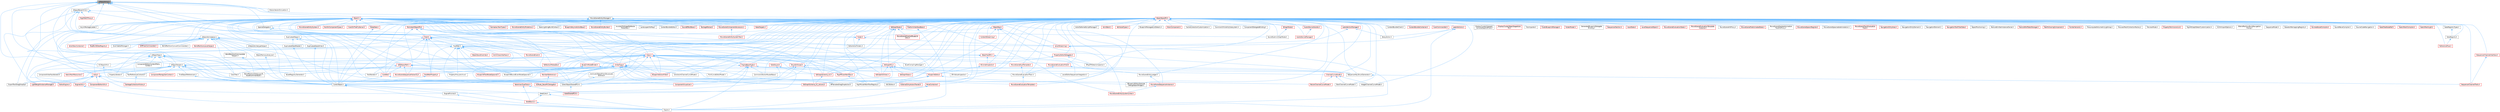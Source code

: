digraph "UObjectArray.h"
{
 // INTERACTIVE_SVG=YES
 // LATEX_PDF_SIZE
  bgcolor="transparent";
  edge [fontname=Helvetica,fontsize=10,labelfontname=Helvetica,labelfontsize=10];
  node [fontname=Helvetica,fontsize=10,shape=box,height=0.2,width=0.4];
  Node1 [id="Node000001",label="UObjectArray.h",height=0.2,width=0.4,color="gray40", fillcolor="grey60", style="filled", fontcolor="black",tooltip=" "];
  Node1 -> Node2 [id="edge1_Node000001_Node000002",dir="back",color="steelblue1",style="solid",tooltip=" "];
  Node2 [id="Node000002",label="AsyncPackageLoader.h",height=0.2,width=0.4,color="grey40", fillcolor="white", style="filled",URL="$d6/de5/AsyncPackageLoader_8h.html",tooltip=" "];
  Node1 -> Node3 [id="edge2_Node000001_Node000003",dir="back",color="steelblue1",style="solid",tooltip=" "];
  Node3 [id="Node000003",label="CoreUObject.h",height=0.2,width=0.4,color="grey40", fillcolor="white", style="filled",URL="$d0/ded/CoreUObject_8h.html",tooltip=" "];
  Node3 -> Node4 [id="edge3_Node000003_Node000004",dir="back",color="steelblue1",style="solid",tooltip=" "];
  Node4 [id="Node000004",label="Engine.h",height=0.2,width=0.4,color="grey40", fillcolor="white", style="filled",URL="$d1/d34/Public_2Engine_8h.html",tooltip=" "];
  Node3 -> Node5 [id="edge4_Node000003_Node000005",dir="back",color="steelblue1",style="solid",tooltip=" "];
  Node5 [id="Node000005",label="EngineMinimal.h",height=0.2,width=0.4,color="grey40", fillcolor="white", style="filled",URL="$d0/d2c/EngineMinimal_8h.html",tooltip=" "];
  Node5 -> Node4 [id="edge5_Node000005_Node000004",dir="back",color="steelblue1",style="solid",tooltip=" "];
  Node3 -> Node6 [id="edge6_Node000003_Node000006",dir="back",color="steelblue1",style="solid",tooltip=" "];
  Node6 [id="Node000006",label="SlateBasics.h",height=0.2,width=0.4,color="red", fillcolor="#FFF0F0", style="filled",URL="$da/d2f/SlateBasics_8h.html",tooltip=" "];
  Node6 -> Node4 [id="edge7_Node000006_Node000004",dir="back",color="steelblue1",style="solid",tooltip=" "];
  Node3 -> Node10 [id="edge8_Node000003_Node000010",dir="back",color="steelblue1",style="solid",tooltip=" "];
  Node10 [id="Node000010",label="SlateCore.h",height=0.2,width=0.4,color="grey40", fillcolor="white", style="filled",URL="$dc/d03/SlateCore_8h.html",tooltip=" "];
  Node10 -> Node4 [id="edge9_Node000010_Node000004",dir="back",color="steelblue1",style="solid",tooltip=" "];
  Node10 -> Node6 [id="edge10_Node000010_Node000006",dir="back",color="steelblue1",style="solid",tooltip=" "];
  Node1 -> Node11 [id="edge11_Node000001_Node000011",dir="back",color="steelblue1",style="solid",tooltip=" "];
  Node11 [id="Node000011",label="CoreUObjectSharedPCH.h",height=0.2,width=0.4,color="grey40", fillcolor="white", style="filled",URL="$de/d2f/CoreUObjectSharedPCH_8h.html",tooltip=" "];
  Node11 -> Node12 [id="edge12_Node000011_Node000012",dir="back",color="steelblue1",style="solid",tooltip=" "];
  Node12 [id="Node000012",label="SlateSharedPCH.h",height=0.2,width=0.4,color="red", fillcolor="#FFF0F0", style="filled",URL="$d1/dfc/SlateSharedPCH_8h.html",tooltip=" "];
  Node1 -> Node15 [id="edge13_Node000001_Node000015",dir="back",color="steelblue1",style="solid",tooltip=" "];
  Node15 [id="Node000015",label="FastReferenceCollector.h",height=0.2,width=0.4,color="grey40", fillcolor="white", style="filled",URL="$dd/d44/FastReferenceCollector_8h.html",tooltip=" "];
  Node15 -> Node16 [id="edge14_Node000015_Node000016",dir="back",color="steelblue1",style="solid",tooltip=" "];
  Node16 [id="Node000016",label="GarbageCollectionHistory.h",height=0.2,width=0.4,color="red", fillcolor="#FFF0F0", style="filled",URL="$d5/dee/GarbageCollectionHistory_8h.html",tooltip=" "];
  Node1 -> Node18 [id="edge15_Node000001_Node000018",dir="back",color="steelblue1",style="solid",tooltip=" "];
  Node18 [id="Node000018",label="FieldPath.h",height=0.2,width=0.4,color="grey40", fillcolor="white", style="filled",URL="$d7/d6c/FieldPath_8h.html",tooltip=" "];
  Node18 -> Node19 [id="edge16_Node000018_Node000019",dir="back",color="steelblue1",style="solid",tooltip=" "];
  Node19 [id="Node000019",label="AnimClassInterface.h",height=0.2,width=0.4,color="red", fillcolor="#FFF0F0", style="filled",URL="$df/dce/AnimClassInterface_8h.html",tooltip=" "];
  Node18 -> Node126 [id="edge17_Node000018_Node000126",dir="back",color="steelblue1",style="solid",tooltip=" "];
  Node126 [id="Node000126",label="BlueprintBoundEventNodeSpawner.h",height=0.2,width=0.4,color="grey40", fillcolor="white", style="filled",URL="$dc/d31/BlueprintBoundEventNodeSpawner_8h.html",tooltip=" "];
  Node18 -> Node127 [id="edge18_Node000018_Node000127",dir="back",color="steelblue1",style="solid",tooltip=" "];
  Node127 [id="Node000127",label="BlueprintFieldNodeSpawner.h",height=0.2,width=0.4,color="red", fillcolor="#FFF0F0", style="filled",URL="$da/d70/BlueprintFieldNodeSpawner_8h.html",tooltip=" "];
  Node18 -> Node132 [id="edge19_Node000018_Node000132",dir="back",color="steelblue1",style="solid",tooltip=" "];
  Node132 [id="Node000132",label="Class.h",height=0.2,width=0.4,color="red", fillcolor="#FFF0F0", style="filled",URL="$d4/d05/Class_8h.html",tooltip=" "];
  Node132 -> Node966 [id="edge20_Node000132_Node000966",dir="back",color="steelblue1",style="solid",tooltip=" "];
  Node966 [id="Node000966",label="AssetCompilingManager.h",height=0.2,width=0.4,color="grey40", fillcolor="white", style="filled",URL="$d2/d23/AssetCompilingManager_8h.html",tooltip=" "];
  Node132 -> Node344 [id="edge21_Node000132_Node000344",dir="back",color="steelblue1",style="solid",tooltip=" "];
  Node344 [id="Node000344",label="BPVariableDragDropAction.h",height=0.2,width=0.4,color="grey40", fillcolor="white", style="filled",URL="$dd/d23/BPVariableDragDropAction_8h.html",tooltip=" "];
  Node132 -> Node1225 [id="edge22_Node000132_Node001225",dir="back",color="steelblue1",style="solid",tooltip=" "];
  Node1225 [id="Node001225",label="BlueprintActionFilter.h",height=0.2,width=0.4,color="red", fillcolor="#FFF0F0", style="filled",URL="$d5/d2a/BlueprintActionFilter_8h.html",tooltip=" "];
  Node132 -> Node127 [id="edge23_Node000132_Node000127",dir="back",color="steelblue1",style="solid",tooltip=" "];
  Node132 -> Node3628 [id="edge24_Node000132_Node003628",dir="back",color="steelblue1",style="solid",tooltip=" "];
  Node3628 [id="Node003628",label="ClassTree.h",height=0.2,width=0.4,color="grey40", fillcolor="white", style="filled",URL="$d4/d0e/ClassTree_8h.html",tooltip=" "];
  Node132 -> Node4151 [id="edge25_Node000132_Node004151",dir="back",color="steelblue1",style="solid",tooltip=" "];
  Node4151 [id="Node004151",label="CoreNet.h",height=0.2,width=0.4,color="red", fillcolor="#FFF0F0", style="filled",URL="$da/d1a/CoreNet_8h.html",tooltip=" "];
  Node4151 -> Node3 [id="edge26_Node004151_Node000003",dir="back",color="steelblue1",style="solid",tooltip=" "];
  Node4151 -> Node11 [id="edge27_Node004151_Node000011",dir="back",color="steelblue1",style="solid",tooltip=" "];
  Node132 -> Node3 [id="edge28_Node000132_Node000003",dir="back",color="steelblue1",style="solid",tooltip=" "];
  Node132 -> Node11 [id="edge29_Node000132_Node000011",dir="back",color="steelblue1",style="solid",tooltip=" "];
  Node132 -> Node1549 [id="edge30_Node000132_Node001549",dir="back",color="steelblue1",style="solid",tooltip=" "];
  Node1549 [id="Node001549",label="EdGraphPin.h",height=0.2,width=0.4,color="red", fillcolor="#FFF0F0", style="filled",URL="$da/d52/EdGraphPin_8h.html",tooltip=" "];
  Node1549 -> Node343 [id="edge31_Node001549_Node000343",dir="back",color="steelblue1",style="solid",tooltip=" "];
  Node343 [id="Node000343",label="BlueprintEditor.h",height=0.2,width=0.4,color="red", fillcolor="#FFF0F0", style="filled",URL="$df/d7d/BlueprintEditor_8h.html",tooltip=" "];
  Node343 -> Node344 [id="edge32_Node000343_Node000344",dir="back",color="steelblue1",style="solid",tooltip=" "];
  Node343 -> Node349 [id="edge33_Node000343_Node000349",dir="back",color="steelblue1",style="solid",tooltip=" "];
  Node349 [id="Node000349",label="SBlueprintEditorSelected\lDebugObjectWidget.h",height=0.2,width=0.4,color="grey40", fillcolor="white", style="filled",URL="$de/d6c/SBlueprintEditorSelectedDebugObjectWidget_8h.html",tooltip=" "];
  Node343 -> Node351 [id="edge34_Node000343_Node000351",dir="back",color="steelblue1",style="solid",tooltip=" "];
  Node351 [id="Node000351",label="SSCSEditor.h",height=0.2,width=0.4,color="grey40", fillcolor="white", style="filled",URL="$d0/d2e/SSCSEditor_8h.html",tooltip=" "];
  Node1549 -> Node489 [id="edge35_Node001549_Node000489",dir="back",color="steelblue1",style="solid",tooltip=" "];
  Node489 [id="Node000489",label="EdGraphSchema_K2.h",height=0.2,width=0.4,color="red", fillcolor="#FFF0F0", style="filled",URL="$d0/dcf/EdGraphSchema__K2_8h.html",tooltip=" "];
  Node489 -> Node495 [id="edge36_Node000489_Node000495",dir="back",color="steelblue1",style="solid",tooltip=" "];
  Node495 [id="Node000495",label="EdGraphSchema_K2_Actions.h",height=0.2,width=0.4,color="red", fillcolor="#FFF0F0", style="filled",URL="$d8/d9c/EdGraphSchema__K2__Actions_8h.html",tooltip=" "];
  Node1549 -> Node495 [id="edge37_Node001549_Node000495",dir="back",color="steelblue1",style="solid",tooltip=" "];
  Node1549 -> Node1550 [id="edge38_Node001549_Node001550",dir="back",color="steelblue1",style="solid",tooltip=" "];
  Node1550 [id="Node001550",label="EdGraphToken.h",height=0.2,width=0.4,color="red", fillcolor="#FFF0F0", style="filled",URL="$d8/da2/EdGraphToken_8h.html",tooltip=" "];
  Node1549 -> Node1551 [id="edge39_Node001549_Node001551",dir="back",color="steelblue1",style="solid",tooltip=" "];
  Node1551 [id="Node001551",label="EdGraphUtilities.h",height=0.2,width=0.4,color="red", fillcolor="#FFF0F0", style="filled",URL="$da/db8/EdGraphUtilities_8h.html",tooltip=" "];
  Node1549 -> Node1556 [id="edge40_Node001549_Node001556",dir="back",color="steelblue1",style="solid",tooltip=" "];
  Node1556 [id="Node001556",label="SPinValueInspector.h",height=0.2,width=0.4,color="grey40", fillcolor="white", style="filled",URL="$d6/d85/SPinValueInspector_8h.html",tooltip=" "];
  Node132 -> Node489 [id="edge41_Node000132_Node000489",dir="back",color="steelblue1",style="solid",tooltip=" "];
  Node132 -> Node495 [id="edge42_Node000132_Node000495",dir="back",color="steelblue1",style="solid",tooltip=" "];
  Node132 -> Node4175 [id="edge43_Node000132_Node004175",dir="back",color="steelblue1",style="solid",tooltip=" "];
  Node4175 [id="Node004175",label="EngineBaseTypes.h",height=0.2,width=0.4,color="red", fillcolor="#FFF0F0", style="filled",URL="$d6/d1a/EngineBaseTypes_8h.html",tooltip=" "];
  Node4175 -> Node1709 [id="edge44_Node004175_Node001709",dir="back",color="steelblue1",style="solid",tooltip=" "];
  Node1709 [id="Node001709",label="Actor.h",height=0.2,width=0.4,color="red", fillcolor="#FFF0F0", style="filled",URL="$d0/d43/Actor_8h.html",tooltip=" "];
  Node1709 -> Node1639 [id="edge45_Node001709_Node001639",dir="back",color="steelblue1",style="solid",tooltip=" "];
  Node1639 [id="Node001639",label="ComponentEditorUtils.h",height=0.2,width=0.4,color="red", fillcolor="#FFF0F0", style="filled",URL="$d0/d4b/ComponentEditorUtils_8h.html",tooltip=" "];
  Node1709 -> Node1644 [id="edge46_Node001709_Node001644",dir="back",color="steelblue1",style="solid",tooltip=" "];
  Node1644 [id="Node001644",label="ComponentVisualizer.h",height=0.2,width=0.4,color="red", fillcolor="#FFF0F0", style="filled",URL="$d3/d9b/ComponentVisualizer_8h.html",tooltip=" "];
  Node1709 -> Node786 [id="edge47_Node001709_Node000786",dir="back",color="steelblue1",style="solid",tooltip=" "];
  Node786 [id="Node000786",label="EditorEngine.h",height=0.2,width=0.4,color="red", fillcolor="#FFF0F0", style="filled",URL="$da/d0c/EditorEngine_8h.html",tooltip=" "];
  Node1709 -> Node5 [id="edge48_Node001709_Node000005",dir="back",color="steelblue1",style="solid",tooltip=" "];
  Node1709 -> Node1042 [id="edge49_Node001709_Node001042",dir="back",color="steelblue1",style="solid",tooltip=" "];
  Node1042 [id="Node001042",label="EngineUtils.h",height=0.2,width=0.4,color="red", fillcolor="#FFF0F0", style="filled",URL="$d4/d61/EngineUtils_8h.html",tooltip=" "];
  Node1042 -> Node4 [id="edge50_Node001042_Node000004",dir="back",color="steelblue1",style="solid",tooltip=" "];
  Node1709 -> Node726 [id="edge51_Node001709_Node000726",dir="back",color="steelblue1",style="solid",tooltip=" "];
  Node726 [id="Node000726",label="ExportTextDragDropOp.h",height=0.2,width=0.4,color="grey40", fillcolor="white", style="filled",URL="$de/d5c/ExportTextDragDropOp_8h.html",tooltip=" "];
  Node1709 -> Node727 [id="edge52_Node001709_Node000727",dir="back",color="steelblue1",style="solid",tooltip=" "];
  Node727 [id="Node000727",label="ExternalDirtyActorsTracker.h",height=0.2,width=0.4,color="red", fillcolor="#FFF0F0", style="filled",URL="$db/d89/ExternalDirtyActorsTracker_8h.html",tooltip=" "];
  Node1709 -> Node1922 [id="edge53_Node001709_Node001922",dir="back",color="steelblue1",style="solid",tooltip=" "];
  Node1922 [id="Node001922",label="LightWeightInstanceManager.h",height=0.2,width=0.4,color="red", fillcolor="#FFF0F0", style="filled",URL="$d8/d04/LightWeightInstanceManager_8h.html",tooltip=" "];
  Node1709 -> Node351 [id="edge54_Node001709_Node000351",dir="back",color="steelblue1",style="solid",tooltip=" "];
  Node4175 -> Node3762 [id="edge55_Node004175_Node003762",dir="back",color="steelblue1",style="solid",tooltip=" "];
  Node3762 [id="Node003762",label="CommonUIActionRouterBase.h",height=0.2,width=0.4,color="grey40", fillcolor="white", style="filled",URL="$d9/dd5/CommonUIActionRouterBase_8h.html",tooltip=" "];
  Node4175 -> Node1644 [id="edge56_Node004175_Node001644",dir="back",color="steelblue1",style="solid",tooltip=" "];
  Node4175 -> Node4 [id="edge57_Node004175_Node000004",dir="back",color="steelblue1",style="solid",tooltip=" "];
  Node4175 -> Node2932 [id="edge58_Node004175_Node002932",dir="back",color="steelblue1",style="solid",tooltip=" "];
  Node2932 [id="Node002932",label="LevelEditorSequencerIntegration.h",height=0.2,width=0.4,color="grey40", fillcolor="white", style="filled",URL="$d5/d15/LevelEditorSequencerIntegration_8h.html",tooltip=" "];
  Node4175 -> Node1922 [id="edge59_Node004175_Node001922",dir="back",color="steelblue1",style="solid",tooltip=" "];
  Node132 -> Node15 [id="edge60_Node000132_Node000015",dir="back",color="steelblue1",style="solid",tooltip=" "];
  Node132 -> Node4447 [id="edge61_Node000132_Node004447",dir="back",color="steelblue1",style="solid",tooltip=" "];
  Node4447 [id="Node004447",label="GCObjectInfo.h",height=0.2,width=0.4,color="grey40", fillcolor="white", style="filled",URL="$d3/d0f/GCObjectInfo_8h.html",tooltip=" "];
  Node4447 -> Node16 [id="edge62_Node004447_Node000016",dir="back",color="steelblue1",style="solid",tooltip=" "];
  Node132 -> Node1202 [id="edge63_Node000132_Node001202",dir="back",color="steelblue1",style="solid",tooltip=" "];
  Node1202 [id="Node001202",label="MemberReference.h",height=0.2,width=0.4,color="red", fillcolor="#FFF0F0", style="filled",URL="$dc/d3d/MemberReference_8h.html",tooltip=" "];
  Node1202 -> Node371 [id="edge64_Node001202_Node000371",dir="back",color="steelblue1",style="solid",tooltip=" "];
  Node371 [id="Node000371",label="K2Node_BaseMCDelegate.h",height=0.2,width=0.4,color="red", fillcolor="#FFF0F0", style="filled",URL="$dd/d9b/K2Node__BaseMCDelegate_8h.html",tooltip=" "];
  Node132 -> Node2265 [id="edge65_Node000132_Node002265",dir="back",color="steelblue1",style="solid",tooltip=" "];
  Node2265 [id="Node002265",label="MovieSceneEvalTemplate.h",height=0.2,width=0.4,color="red", fillcolor="#FFF0F0", style="filled",URL="$d2/d6c/MovieSceneEvalTemplate_8h.html",tooltip=" "];
  Node2265 -> Node2273 [id="edge66_Node002265_Node002273",dir="back",color="steelblue1",style="solid",tooltip=" "];
  Node2273 [id="Node002273",label="MovieSceneEvaluationTrack.h",height=0.2,width=0.4,color="grey40", fillcolor="white", style="filled",URL="$d1/de1/MovieSceneEvaluationTrack_8h.html",tooltip=" "];
  Node2273 -> Node2274 [id="edge67_Node002273_Node002274",dir="back",color="steelblue1",style="solid",tooltip=" "];
  Node2274 [id="Node002274",label="MovieSceneEvaluationTemplate.h",height=0.2,width=0.4,color="red", fillcolor="#FFF0F0", style="filled",URL="$d9/d34/MovieSceneEvaluationTemplate_8h.html",tooltip=" "];
  Node132 -> Node4648 [id="edge68_Node000132_Node004648",dir="back",color="steelblue1",style="solid",tooltip=" "];
  Node4648 [id="Node004648",label="MovieSceneEvaluationField.h",height=0.2,width=0.4,color="red", fillcolor="#FFF0F0", style="filled",URL="$d6/d5d/MovieSceneEvaluationField_8h.html",tooltip=" "];
  Node4648 -> Node3303 [id="edge69_Node004648_Node003303",dir="back",color="steelblue1",style="solid",tooltip=" "];
  Node3303 [id="Node003303",label="MovieSceneEntityLedger.h",height=0.2,width=0.4,color="grey40", fillcolor="white", style="filled",URL="$d6/d4e/MovieSceneEntityLedger_8h.html",tooltip=" "];
  Node3303 -> Node3304 [id="edge70_Node003303_Node003304",dir="back",color="steelblue1",style="solid",tooltip=" "];
  Node3304 [id="Node003304",label="MovieSceneSequenceInstance.h",height=0.2,width=0.4,color="red", fillcolor="#FFF0F0", style="filled",URL="$d1/d07/MovieSceneSequenceInstance_8h.html",tooltip=" "];
  Node3304 -> Node2191 [id="edge71_Node003304_Node002191",dir="back",color="steelblue1",style="solid",tooltip=" "];
  Node2191 [id="Node002191",label="MovieSceneEntitySystemLinker.h",height=0.2,width=0.4,color="red", fillcolor="#FFF0F0", style="filled",URL="$d9/d16/MovieSceneEntitySystemLinker_8h.html",tooltip=" "];
  Node4648 -> Node2273 [id="edge72_Node004648_Node002273",dir="back",color="steelblue1",style="solid",tooltip=" "];
  Node132 -> Node2274 [id="edge73_Node000132_Node002274",dir="back",color="steelblue1",style="solid",tooltip=" "];
  Node132 -> Node2273 [id="edge74_Node000132_Node002273",dir="back",color="steelblue1",style="solid",tooltip=" "];
  Node132 -> Node4653 [id="edge75_Node000132_Node004653",dir="back",color="steelblue1",style="solid",tooltip=" "];
  Node4653 [id="Node004653",label="MovieSceneSequenceHierarchy.h",height=0.2,width=0.4,color="red", fillcolor="#FFF0F0", style="filled",URL="$d0/dd7/MovieSceneSequenceHierarchy_8h.html",tooltip=" "];
  Node132 -> Node4710 [id="edge76_Node000132_Node004710",dir="back",color="steelblue1",style="solid",tooltip=" "];
  Node4710 [id="Node004710",label="ReflectionMetadata.h",height=0.2,width=0.4,color="red", fillcolor="#FFF0F0", style="filled",URL="$db/d0d/ReflectionMetadata_8h.html",tooltip=" "];
  Node132 -> Node3485 [id="edge77_Node000132_Node003485",dir="back",color="steelblue1",style="solid",tooltip=" "];
  Node3485 [id="Node003485",label="RigVMUserWorkflow.h",height=0.2,width=0.4,color="red", fillcolor="#FFF0F0", style="filled",URL="$dd/dd0/RigVMUserWorkflow_8h.html",tooltip=" "];
  Node3485 -> Node616 [id="edge78_Node003485_Node000616",dir="back",color="steelblue1",style="solid",tooltip=" "];
  Node616 [id="Node000616",label="RigVMUserWorkflowRegistry.h",height=0.2,width=0.4,color="grey40", fillcolor="white", style="filled",URL="$da/d27/RigVMUserWorkflowRegistry_8h.html",tooltip=" "];
  Node132 -> Node3279 [id="edge79_Node000132_Node003279",dir="back",color="steelblue1",style="solid",tooltip=" "];
  Node3279 [id="Node003279",label="SequencerKeyStructGenerator.h",height=0.2,width=0.4,color="grey40", fillcolor="white", style="filled",URL="$d1/df1/SequencerKeyStructGenerator_8h.html",tooltip=" "];
  Node3279 -> Node2934 [id="edge80_Node003279_Node002934",dir="back",color="steelblue1",style="solid",tooltip=" "];
  Node2934 [id="Node002934",label="SequencerChannelTraits.h",height=0.2,width=0.4,color="red", fillcolor="#FFF0F0", style="filled",URL="$d6/db9/SequencerChannelTraits_8h.html",tooltip=" "];
  Node132 -> Node4742 [id="edge81_Node000132_Node004742",dir="back",color="steelblue1",style="solid",tooltip=" "];
  Node4742 [id="Node004742",label="SlateSound.h",height=0.2,width=0.4,color="red", fillcolor="#FFF0F0", style="filled",URL="$da/d5f/SlateSound_8h.html",tooltip=" "];
  Node4742 -> Node10 [id="edge82_Node004742_Node000010",dir="back",color="steelblue1",style="solid",tooltip=" "];
  Node4742 -> Node12 [id="edge83_Node004742_Node000012",dir="back",color="steelblue1",style="solid",tooltip=" "];
  Node132 -> Node4743 [id="edge84_Node000132_Node004743",dir="back",color="steelblue1",style="solid",tooltip=" "];
  Node4743 [id="Node004743",label="SoftObjectPath.h",height=0.2,width=0.4,color="red", fillcolor="#FFF0F0", style="filled",URL="$d3/dc8/SoftObjectPath_8h.html",tooltip=" "];
  Node4743 -> Node2593 [id="edge85_Node004743_Node002593",dir="back",color="steelblue1",style="solid",tooltip=" "];
  Node2593 [id="Node002593",label="ArchiveUObjectFromStructured\lArchive.h",height=0.2,width=0.4,color="grey40", fillcolor="white", style="filled",URL="$d2/d52/ArchiveUObjectFromStructuredArchive_8h.html",tooltip=" "];
  Node2593 -> Node11 [id="edge86_Node002593_Node000011",dir="back",color="steelblue1",style="solid",tooltip=" "];
  Node4743 -> Node310 [id="edge87_Node004743_Node000310",dir="back",color="steelblue1",style="solid",tooltip=" "];
  Node310 [id="Node000310",label="AssetRegistryGenerator.h",height=0.2,width=0.4,color="grey40", fillcolor="white", style="filled",URL="$df/dd1/AssetRegistryGenerator_8h.html",tooltip=" "];
  Node4743 -> Node343 [id="edge88_Node004743_Node000343",dir="back",color="steelblue1",style="solid",tooltip=" "];
  Node4743 -> Node4151 [id="edge89_Node004743_Node004151",dir="back",color="steelblue1",style="solid",tooltip=" "];
  Node4743 -> Node489 [id="edge90_Node004743_Node000489",dir="back",color="steelblue1",style="solid",tooltip=" "];
  Node4743 -> Node4653 [id="edge91_Node004743_Node004653",dir="back",color="steelblue1",style="solid",tooltip=" "];
  Node4743 -> Node935 [id="edge92_Node004743_Node000935",dir="back",color="steelblue1",style="solid",tooltip=" "];
  Node935 [id="Node000935",label="WorldPartitionDataLayerTo\lAssetCommandLet.h",height=0.2,width=0.4,color="grey40", fillcolor="white", style="filled",URL="$d0/d34/WorldPartitionDataLayerToAssetCommandLet_8h.html",tooltip=" "];
  Node132 -> Node3611 [id="edge93_Node000132_Node003611",dir="back",color="steelblue1",style="solid",tooltip=" "];
  Node3611 [id="Node003611",label="StructOnScope.h",height=0.2,width=0.4,color="red", fillcolor="#FFF0F0", style="filled",URL="$df/dbd/StructOnScope_8h.html",tooltip=" "];
  Node3611 -> Node3 [id="edge94_Node003611_Node000003",dir="back",color="steelblue1",style="solid",tooltip=" "];
  Node3611 -> Node11 [id="edge95_Node003611_Node000011",dir="back",color="steelblue1",style="solid",tooltip=" "];
  Node3611 -> Node3485 [id="edge96_Node003611_Node003485",dir="back",color="steelblue1",style="solid",tooltip=" "];
  Node3611 -> Node3279 [id="edge97_Node003611_Node003279",dir="back",color="steelblue1",style="solid",tooltip=" "];
  Node132 -> Node5031 [id="edge98_Node000132_Node005031",dir="back",color="steelblue1",style="solid",tooltip=" "];
  Node5031 [id="Node005031",label="UObjectIterator.h",height=0.2,width=0.4,color="grey40", fillcolor="white", style="filled",URL="$df/d91/UObjectIterator_8h.html",tooltip=" "];
  Node5031 -> Node3628 [id="edge99_Node005031_Node003628",dir="back",color="steelblue1",style="solid",tooltip=" "];
  Node5031 -> Node5032 [id="edge100_Node005031_Node005032",dir="back",color="steelblue1",style="solid",tooltip=" "];
  Node5032 [id="Node005032",label="ComponentInterfaceIterator.h",height=0.2,width=0.4,color="grey40", fillcolor="white", style="filled",URL="$d3/dd4/ComponentInterfaceIterator_8h.html",tooltip=" "];
  Node5031 -> Node2101 [id="edge101_Node005031_Node002101",dir="back",color="steelblue1",style="solid",tooltip=" "];
  Node2101 [id="Node002101",label="ComponentReregisterContext.h",height=0.2,width=0.4,color="red", fillcolor="#FFF0F0", style="filled",URL="$de/d6e/ComponentReregisterContext_8h.html",tooltip=" "];
  Node5031 -> Node3 [id="edge102_Node005031_Node000003",dir="back",color="steelblue1",style="solid",tooltip=" "];
  Node5031 -> Node11 [id="edge103_Node005031_Node000011",dir="back",color="steelblue1",style="solid",tooltip=" "];
  Node5031 -> Node726 [id="edge104_Node005031_Node000726",dir="back",color="steelblue1",style="solid",tooltip=" "];
  Node5031 -> Node2922 [id="edge105_Node005031_Node002922",dir="back",color="steelblue1",style="solid",tooltip=" "];
  Node2922 [id="Node002922",label="FieldIterator.h",height=0.2,width=0.4,color="grey40", fillcolor="white", style="filled",URL="$db/daa/FieldIterator_8h.html",tooltip=" "];
  Node5031 -> Node5033 [id="edge106_Node005031_Node005033",dir="back",color="steelblue1",style="solid",tooltip=" "];
  Node5033 [id="Node005033",label="FindObjectReferencers.h",height=0.2,width=0.4,color="grey40", fillcolor="white", style="filled",URL="$dc/dab/FindObjectReferencers_8h.html",tooltip=" "];
  Node5033 -> Node3 [id="edge107_Node005033_Node000003",dir="back",color="steelblue1",style="solid",tooltip=" "];
  Node5031 -> Node1202 [id="edge108_Node005031_Node001202",dir="back",color="steelblue1",style="solid",tooltip=" "];
  Node5031 -> Node5034 [id="edge109_Node005031_Node005034",dir="back",color="steelblue1",style="solid",tooltip=" "];
  Node5034 [id="Node005034",label="PropertyIterator.h",height=0.2,width=0.4,color="grey40", fillcolor="white", style="filled",URL="$d3/d57/PropertyIterator_8h.html",tooltip=" "];
  Node5031 -> Node1444 [id="edge110_Node005031_Node001444",dir="back",color="steelblue1",style="solid",tooltip=" "];
  Node1444 [id="Node001444",label="StaticMeshResources.h",height=0.2,width=0.4,color="red", fillcolor="#FFF0F0", style="filled",URL="$d0/db7/StaticMeshResources_8h.html",tooltip=" "];
  Node132 -> Node2598 [id="edge111_Node000132_Node002598",dir="back",color="steelblue1",style="solid",tooltip=" "];
  Node2598 [id="Node002598",label="UnrealType.h",height=0.2,width=0.4,color="red", fillcolor="#FFF0F0", style="filled",URL="$d6/d2f/UnrealType_8h.html",tooltip=" "];
  Node2598 -> Node344 [id="edge112_Node002598_Node000344",dir="back",color="steelblue1",style="solid",tooltip=" "];
  Node2598 -> Node2613 [id="edge113_Node002598_Node002613",dir="back",color="steelblue1",style="solid",tooltip=" "];
  Node2613 [id="Node002613",label="BezierChannelCurveModel.h",height=0.2,width=0.4,color="red", fillcolor="#FFF0F0", style="filled",URL="$d3/d63/BezierChannelCurveModel_8h.html",tooltip=" "];
  Node2598 -> Node1225 [id="edge114_Node002598_Node001225",dir="back",color="steelblue1",style="solid",tooltip=" "];
  Node2598 -> Node126 [id="edge115_Node002598_Node000126",dir="back",color="steelblue1",style="solid",tooltip=" "];
  Node2598 -> Node2781 [id="edge116_Node002598_Node002781",dir="back",color="steelblue1",style="solid",tooltip=" "];
  Node2781 [id="Node002781",label="ChannelCurveModel.h",height=0.2,width=0.4,color="red", fillcolor="#FFF0F0", style="filled",URL="$de/dfa/ChannelCurveModel_8h.html",tooltip=" "];
  Node2781 -> Node2613 [id="edge117_Node002781_Node002613",dir="back",color="steelblue1",style="solid",tooltip=" "];
  Node2781 -> Node2782 [id="edge118_Node002781_Node002782",dir="back",color="steelblue1",style="solid",tooltip=" "];
  Node2782 [id="Node002782",label="BoolChannelCurveModel.h",height=0.2,width=0.4,color="grey40", fillcolor="white", style="filled",URL="$d0/d51/BoolChannelCurveModel_8h.html",tooltip=" "];
  Node2781 -> Node2784 [id="edge119_Node002781_Node002784",dir="back",color="steelblue1",style="solid",tooltip=" "];
  Node2784 [id="Node002784",label="IntegerChannelCurveModel.h",height=0.2,width=0.4,color="grey40", fillcolor="white", style="filled",URL="$df/d26/IntegerChannelCurveModel_8h.html",tooltip=" "];
  Node2598 -> Node1644 [id="edge120_Node002598_Node001644",dir="back",color="steelblue1",style="solid",tooltip=" "];
  Node2598 -> Node2785 [id="edge121_Node002598_Node002785",dir="back",color="steelblue1",style="solid",tooltip=" "];
  Node2785 [id="Node002785",label="ConstraintChannelCurveModel.h",height=0.2,width=0.4,color="grey40", fillcolor="white", style="filled",URL="$d9/d5f/ConstraintChannelCurveModel_8h.html",tooltip=" "];
  Node2598 -> Node3 [id="edge122_Node002598_Node000003",dir="back",color="steelblue1",style="solid",tooltip=" "];
  Node2598 -> Node11 [id="edge123_Node002598_Node000011",dir="back",color="steelblue1",style="solid",tooltip=" "];
  Node2598 -> Node495 [id="edge124_Node002598_Node000495",dir="back",color="steelblue1",style="solid",tooltip=" "];
  Node2598 -> Node15 [id="edge125_Node002598_Node000015",dir="back",color="steelblue1",style="solid",tooltip=" "];
  Node2598 -> Node2922 [id="edge126_Node002598_Node002922",dir="back",color="steelblue1",style="solid",tooltip=" "];
  Node2598 -> Node2923 [id="edge127_Node002598_Node002923",dir="back",color="steelblue1",style="solid",tooltip=" "];
  Node2923 [id="Node002923",label="FieldPathProperty.h",height=0.2,width=0.4,color="red", fillcolor="#FFF0F0", style="filled",URL="$d9/d38/FieldPathProperty_8h.html",tooltip=" "];
  Node2923 -> Node3 [id="edge128_Node002923_Node000003",dir="back",color="steelblue1",style="solid",tooltip=" "];
  Node2598 -> Node371 [id="edge129_Node002598_Node000371",dir="back",color="steelblue1",style="solid",tooltip=" "];
  Node2598 -> Node1202 [id="edge130_Node002598_Node001202",dir="back",color="steelblue1",style="solid",tooltip=" "];
  Node2598 -> Node3430 [id="edge131_Node002598_Node003430",dir="back",color="steelblue1",style="solid",tooltip=" "];
  Node3430 [id="Node003430",label="PropertyProxyArchive.h",height=0.2,width=0.4,color="grey40", fillcolor="white", style="filled",URL="$d7/d1f/PropertyProxyArchive_8h.html",tooltip=" "];
  Node2598 -> Node2807 [id="edge132_Node002598_Node002807",dir="back",color="steelblue1",style="solid",tooltip=" "];
  Node2807 [id="Node002807",label="RichCurveEditorModel.h",height=0.2,width=0.4,color="grey40", fillcolor="white", style="filled",URL="$d9/d48/RichCurveEditorModel_8h.html",tooltip=" "];
  Node2598 -> Node3279 [id="edge133_Node002598_Node003279",dir="back",color="steelblue1",style="solid",tooltip=" "];
  Node18 -> Node15 [id="edge134_Node000018_Node000015",dir="back",color="steelblue1",style="solid",tooltip=" "];
  Node18 -> Node2923 [id="edge135_Node000018_Node002923",dir="back",color="steelblue1",style="solid",tooltip=" "];
  Node18 -> Node1203 [id="edge136_Node000018_Node001203",dir="back",color="steelblue1",style="solid",tooltip=" "];
  Node1203 [id="Node001203",label="MovieSceneEvent.h",height=0.2,width=0.4,color="red", fillcolor="#FFF0F0", style="filled",URL="$dc/d97/MovieSceneEvent_8h.html",tooltip=" "];
  Node18 -> Node5046 [id="edge137_Node000018_Node005046",dir="back",color="steelblue1",style="solid",tooltip=" "];
  Node5046 [id="Node005046",label="ObjectSaveOverride.h",height=0.2,width=0.4,color="red", fillcolor="#FFF0F0", style="filled",URL="$d6/d71/ObjectSaveOverride_8h.html",tooltip=" "];
  Node18 -> Node3430 [id="edge138_Node000018_Node003430",dir="back",color="steelblue1",style="solid",tooltip=" "];
  Node18 -> Node3279 [id="edge139_Node000018_Node003279",dir="back",color="steelblue1",style="solid",tooltip=" "];
  Node18 -> Node5050 [id="edge140_Node000018_Node005050",dir="back",color="steelblue1",style="solid",tooltip=" "];
  Node5050 [id="Node005050",label="TableViewTypeTraits.h",height=0.2,width=0.4,color="red", fillcolor="#FFF0F0", style="filled",URL="$d4/db5/TableViewTypeTraits_8h.html",tooltip=" "];
  Node5050 -> Node6 [id="edge141_Node005050_Node000006",dir="back",color="steelblue1",style="solid",tooltip=" "];
  Node5050 -> Node12 [id="edge142_Node005050_Node000012",dir="back",color="steelblue1",style="solid",tooltip=" "];
  Node18 -> Node5052 [id="edge143_Node000018_Node005052",dir="back",color="steelblue1",style="solid",tooltip=" "];
  Node5052 [id="Node005052",label="WeakFieldPtr.h",height=0.2,width=0.4,color="red", fillcolor="#FFF0F0", style="filled",URL="$da/df4/WeakFieldPtr_8h.html",tooltip=" "];
  Node5052 -> Node1527 [id="edge144_Node005052_Node001527",dir="back",color="steelblue1",style="solid",tooltip=" "];
  Node1527 [id="Node001527",label="BlueprintNodeBinder.h",height=0.2,width=0.4,color="red", fillcolor="#FFF0F0", style="filled",URL="$de/dd8/BlueprintNodeBinder_8h.html",tooltip=" "];
  Node1527 -> Node1225 [id="edge145_Node001527_Node001225",dir="back",color="steelblue1",style="solid",tooltip=" "];
  Node1527 -> Node126 [id="edge146_Node001527_Node000126",dir="back",color="steelblue1",style="solid",tooltip=" "];
  Node1527 -> Node127 [id="edge147_Node001527_Node000127",dir="back",color="steelblue1",style="solid",tooltip=" "];
  Node5052 -> Node3616 [id="edge148_Node005052_Node003616",dir="back",color="steelblue1",style="solid",tooltip=" "];
  Node3616 [id="Node003616",label="SKismetInspector.h",height=0.2,width=0.4,color="red", fillcolor="#FFF0F0", style="filled",URL="$db/dd1/SKismetInspector_8h.html",tooltip=" "];
  Node3616 -> Node343 [id="edge149_Node003616_Node000343",dir="back",color="steelblue1",style="solid",tooltip=" "];
  Node5052 -> Node512 [id="edge150_Node005052_Node000512",dir="back",color="steelblue1",style="solid",tooltip=" "];
  Node512 [id="Node000512",label="SRigVMDetailsInspector.h",height=0.2,width=0.4,color="grey40", fillcolor="white", style="filled",URL="$df/dfb/SRigVMDetailsInspector_8h.html",tooltip=" "];
  Node1 -> Node4447 [id="edge151_Node000001_Node004447",dir="back",color="steelblue1",style="solid",tooltip=" "];
  Node1 -> Node4226 [id="edge152_Node000001_Node004226",dir="back",color="steelblue1",style="solid",tooltip=" "];
  Node4226 [id="Node004226",label="MotionVectorSimulation.h",height=0.2,width=0.4,color="grey40", fillcolor="white", style="filled",URL="$dd/dbb/MotionVectorSimulation_8h.html",tooltip=" "];
  Node1 -> Node3325 [id="edge153_Node000001_Node003325",dir="back",color="steelblue1",style="solid",tooltip=" "];
  Node3325 [id="Node003325",label="MovieSceneEntityManager.h",height=0.2,width=0.4,color="grey40", fillcolor="white", style="filled",URL="$d5/d5b/MovieSceneEntityManager_8h.html",tooltip=" "];
  Node3325 -> Node3286 [id="edge154_Node003325_Node003286",dir="back",color="steelblue1",style="solid",tooltip=" "];
  Node3286 [id="Node003286",label="BuiltInComponentTypes.h",height=0.2,width=0.4,color="red", fillcolor="#FFF0F0", style="filled",URL="$dc/d94/BuiltInComponentTypes_8h.html",tooltip=" "];
  Node3325 -> Node3326 [id="edge155_Node003325_Node003326",dir="back",color="steelblue1",style="solid",tooltip=" "];
  Node3326 [id="Node003326",label="MovieSceneComponentAccessors.h",height=0.2,width=0.4,color="red", fillcolor="#FFF0F0", style="filled",URL="$db/d67/MovieSceneComponentAccessors_8h.html",tooltip=" "];
  Node3326 -> Node3327 [id="edge156_Node003326_Node003327",dir="back",color="steelblue1",style="solid",tooltip=" "];
  Node3327 [id="Node003327",label="MovieSceneEntitySystemTask.h",height=0.2,width=0.4,color="red", fillcolor="#FFF0F0", style="filled",URL="$d5/dcb/MovieSceneEntitySystemTask_8h.html",tooltip=" "];
  Node3325 -> Node3294 [id="edge157_Node003325_Node003294",dir="back",color="steelblue1",style="solid",tooltip=" "];
  Node3294 [id="Node003294",label="MovieSceneEntityBuilder.h",height=0.2,width=0.4,color="red", fillcolor="#FFF0F0", style="filled",URL="$d4/df8/MovieSceneEntityBuilder_8h.html",tooltip=" "];
  Node3325 -> Node3333 [id="edge158_Node003325_Node003333",dir="back",color="steelblue1",style="solid",tooltip=" "];
  Node3333 [id="Node003333",label="MovieSceneEntityMutations.h",height=0.2,width=0.4,color="red", fillcolor="#FFF0F0", style="filled",URL="$d1/da2/MovieSceneEntityMutations_8h.html",tooltip=" "];
  Node3325 -> Node3334 [id="edge159_Node003325_Node003334",dir="back",color="steelblue1",style="solid",tooltip=" "];
  Node3334 [id="Node003334",label="MovieSceneEntitySystem.h",height=0.2,width=0.4,color="red", fillcolor="#FFF0F0", style="filled",URL="$dd/d4b/MovieSceneEntitySystem_8h.html",tooltip=" "];
  Node3325 -> Node2191 [id="edge160_Node003325_Node002191",dir="back",color="steelblue1",style="solid",tooltip=" "];
  Node3325 -> Node3327 [id="edge161_Node003325_Node003327",dir="back",color="steelblue1",style="solid",tooltip=" "];
  Node3325 -> Node3304 [id="edge162_Node003325_Node003304",dir="back",color="steelblue1",style="solid",tooltip=" "];
  Node1 -> Node5053 [id="edge163_Node000001_Node005053",dir="back",color="steelblue1",style="solid",tooltip=" "];
  Node5053 [id="Node005053",label="SparseDelegate.h",height=0.2,width=0.4,color="grey40", fillcolor="white", style="filled",URL="$d6/d92/SparseDelegate_8h.html",tooltip=" "];
  Node5053 -> Node5054 [id="edge164_Node005053_Node005054",dir="back",color="steelblue1",style="solid",tooltip=" "];
  Node5054 [id="Node005054",label="Field.h",height=0.2,width=0.4,color="red", fillcolor="#FFF0F0", style="filled",URL="$d8/db3/Field_8h.html",tooltip=" "];
  Node5054 -> Node1225 [id="edge165_Node005054_Node001225",dir="back",color="steelblue1",style="solid",tooltip=" "];
  Node5054 -> Node127 [id="edge166_Node005054_Node000127",dir="back",color="steelblue1",style="solid",tooltip=" "];
  Node5054 -> Node132 [id="edge167_Node005054_Node000132",dir="back",color="steelblue1",style="solid",tooltip=" "];
  Node5054 -> Node4151 [id="edge168_Node005054_Node004151",dir="back",color="steelblue1",style="solid",tooltip=" "];
  Node5054 -> Node2922 [id="edge169_Node005054_Node002922",dir="back",color="steelblue1",style="solid",tooltip=" "];
  Node5054 -> Node18 [id="edge170_Node005054_Node000018",dir="back",color="steelblue1",style="solid",tooltip=" "];
  Node5054 -> Node2923 [id="edge171_Node005054_Node002923",dir="back",color="steelblue1",style="solid",tooltip=" "];
  Node5054 -> Node5034 [id="edge172_Node005054_Node005034",dir="back",color="steelblue1",style="solid",tooltip=" "];
  Node5054 -> Node2598 [id="edge173_Node005054_Node002598",dir="back",color="steelblue1",style="solid",tooltip=" "];
  Node5053 -> Node2598 [id="edge174_Node005053_Node002598",dir="back",color="steelblue1",style="solid",tooltip=" "];
  Node1 -> Node5057 [id="edge175_Node000001_Node005057",dir="back",color="steelblue1",style="solid",tooltip=" "];
  Node5057 [id="Node005057",label="UObjectAnnotation.h",height=0.2,width=0.4,color="grey40", fillcolor="white", style="filled",URL="$d9/d17/UObjectAnnotation_8h.html",tooltip=" "];
  Node5057 -> Node273 [id="edge176_Node005057_Node000273",dir="back",color="steelblue1",style="solid",tooltip=" "];
  Node273 [id="Node000273",label="ActorDescContainer.h",height=0.2,width=0.4,color="red", fillcolor="#FFF0F0", style="filled",URL="$de/df0/ActorDescContainer_8h.html",tooltip=" "];
  Node5057 -> Node3 [id="edge177_Node005057_Node000003",dir="back",color="steelblue1",style="solid",tooltip=" "];
  Node5057 -> Node11 [id="edge178_Node005057_Node000011",dir="back",color="steelblue1",style="solid",tooltip=" "];
  Node5057 -> Node5058 [id="edge179_Node005057_Node005058",dir="back",color="steelblue1",style="solid",tooltip=" "];
  Node5058 [id="Node005058",label="DiffFilesCommandlet.h",height=0.2,width=0.4,color="red", fillcolor="#FFF0F0", style="filled",URL="$d7/dc5/DiffFilesCommandlet_8h.html",tooltip=" "];
  Node5057 -> Node5059 [id="edge180_Node005057_Node005059",dir="back",color="steelblue1",style="solid",tooltip=" "];
  Node5059 [id="Node005059",label="DuplicatedDataReader.h",height=0.2,width=0.4,color="grey40", fillcolor="white", style="filled",URL="$d9/d7b/DuplicatedDataReader_8h.html",tooltip=" "];
  Node5059 -> Node3 [id="edge181_Node005059_Node000003",dir="back",color="steelblue1",style="solid",tooltip=" "];
  Node5057 -> Node5060 [id="edge182_Node005057_Node005060",dir="back",color="steelblue1",style="solid",tooltip=" "];
  Node5060 [id="Node005060",label="DuplicatedDataWriter.h",height=0.2,width=0.4,color="grey40", fillcolor="white", style="filled",URL="$db/d02/DuplicatedDataWriter_8h.html",tooltip=" "];
  Node5060 -> Node3 [id="edge183_Node005060_Node000003",dir="back",color="steelblue1",style="solid",tooltip=" "];
  Node5057 -> Node786 [id="edge184_Node005057_Node000786",dir="back",color="steelblue1",style="solid",tooltip=" "];
  Node5057 -> Node2905 [id="edge185_Node005057_Node002905",dir="back",color="steelblue1",style="solid",tooltip=" "];
  Node2905 [id="Node002905",label="LevelStreaming.h",height=0.2,width=0.4,color="red", fillcolor="#FFF0F0", style="filled",URL="$db/d04/LevelStreaming_8h.html",tooltip=" "];
  Node2905 -> Node4 [id="edge186_Node002905_Node000004",dir="back",color="steelblue1",style="solid",tooltip=" "];
  Node5057 -> Node2554 [id="edge187_Node005057_Node002554",dir="back",color="steelblue1",style="solid",tooltip=" "];
  Node2554 [id="Node002554",label="MapBuildDataRegistry.h",height=0.2,width=0.4,color="red", fillcolor="#FFF0F0", style="filled",URL="$df/dac/MapBuildDataRegistry_8h.html",tooltip=" "];
  Node5057 -> Node5061 [id="edge188_Node005057_Node005061",dir="back",color="steelblue1",style="solid",tooltip=" "];
  Node5061 [id="Node005061",label="ObjectMemoryAnalyzer.h",height=0.2,width=0.4,color="grey40", fillcolor="white", style="filled",URL="$d7/d08/ObjectMemoryAnalyzer_8h.html",tooltip=" "];
  Node5061 -> Node3 [id="edge189_Node005061_Node000003",dir="back",color="steelblue1",style="solid",tooltip=" "];
  Node5057 -> Node5062 [id="edge190_Node005057_Node005062",dir="back",color="steelblue1",style="solid",tooltip=" "];
  Node5062 [id="Node005062",label="OverridableManager.h",height=0.2,width=0.4,color="grey40", fillcolor="white", style="filled",URL="$d9/dc1/OverridableManager_8h.html",tooltip=" "];
  Node5057 -> Node5063 [id="edge191_Node005057_Node005063",dir="back",color="steelblue1",style="solid",tooltip=" "];
  Node5063 [id="Node005063",label="UObjectArchetypeHelper.h",height=0.2,width=0.4,color="grey40", fillcolor="white", style="filled",URL="$d2/dfa/UObjectArchetypeHelper_8h.html",tooltip=" "];
  Node5057 -> Node5064 [id="edge192_Node005057_Node005064",dir="back",color="steelblue1",style="solid",tooltip=" "];
  Node5064 [id="Node005064",label="WorldPartitionCommandlet\lHelpers.h",height=0.2,width=0.4,color="grey40", fillcolor="white", style="filled",URL="$d1/dc8/WorldPartitionCommandletHelpers_8h.html",tooltip=" "];
  Node5064 -> Node935 [id="edge193_Node005064_Node000935",dir="back",color="steelblue1",style="solid",tooltip=" "];
  Node5057 -> Node287 [id="edge194_Node005057_Node000287",dir="back",color="steelblue1",style="solid",tooltip=" "];
  Node287 [id="Node000287",label="WorldPartitionConvertCommandlet.h",height=0.2,width=0.4,color="grey40", fillcolor="white", style="filled",URL="$db/d15/WorldPartitionConvertCommandlet_8h.html",tooltip=" "];
  Node5057 -> Node935 [id="edge195_Node005057_Node000935",dir="back",color="steelblue1",style="solid",tooltip=" "];
  Node5057 -> Node2302 [id="edge196_Node005057_Node002302",dir="back",color="steelblue1",style="solid",tooltip=" "];
  Node2302 [id="Node002302",label="WorldPartitionLevelHelper.h",height=0.2,width=0.4,color="red", fillcolor="#FFF0F0", style="filled",URL="$dc/d1d/WorldPartitionLevelHelper_8h.html",tooltip=" "];
  Node1 -> Node5065 [id="edge197_Node000001_Node005065",dir="back",color="steelblue1",style="solid",tooltip=" "];
  Node5065 [id="Node005065",label="UObjectBaseUtility.h",height=0.2,width=0.4,color="grey40", fillcolor="white", style="filled",URL="$d2/df9/UObjectBaseUtility_8h.html",tooltip=" "];
  Node5065 -> Node1709 [id="edge198_Node005065_Node001709",dir="back",color="steelblue1",style="solid",tooltip=" "];
  Node5065 -> Node3 [id="edge199_Node005065_Node000003",dir="back",color="steelblue1",style="solid",tooltip=" "];
  Node5065 -> Node11 [id="edge200_Node005065_Node000011",dir="back",color="steelblue1",style="solid",tooltip=" "];
  Node5065 -> Node1922 [id="edge201_Node005065_Node001922",dir="back",color="steelblue1",style="solid",tooltip=" "];
  Node5065 -> Node5066 [id="edge202_Node005065_Node005066",dir="back",color="steelblue1",style="solid",tooltip=" "];
  Node5066 [id="Node005066",label="Object.h",height=0.2,width=0.4,color="red", fillcolor="#FFF0F0", style="filled",URL="$db/dbf/Object_8h.html",tooltip=" "];
  Node5066 -> Node1709 [id="edge203_Node005066_Node001709",dir="back",color="steelblue1",style="solid",tooltip=" "];
  Node5066 -> Node273 [id="edge204_Node005066_Node000273",dir="back",color="steelblue1",style="solid",tooltip=" "];
  Node5066 -> Node19 [id="edge205_Node005066_Node000019",dir="back",color="steelblue1",style="solid",tooltip=" "];
  Node5066 -> Node310 [id="edge206_Node005066_Node000310",dir="back",color="steelblue1",style="solid",tooltip=" "];
  Node5066 -> Node2 [id="edge207_Node005066_Node000002",dir="back",color="steelblue1",style="solid",tooltip=" "];
  Node5066 -> Node1225 [id="edge208_Node005066_Node001225",dir="back",color="steelblue1",style="solid",tooltip=" "];
  Node5066 -> Node2852 [id="edge209_Node005066_Node002852",dir="back",color="steelblue1",style="solid",tooltip=" "];
  Node2852 [id="Node002852",label="BlueprintAsyncActionBase.h",height=0.2,width=0.4,color="red", fillcolor="#FFF0F0", style="filled",URL="$d6/dd0/BlueprintAsyncActionBase_8h.html",tooltip=" "];
  Node5066 -> Node126 [id="edge210_Node005066_Node000126",dir="back",color="steelblue1",style="solid",tooltip=" "];
  Node5066 -> Node1527 [id="edge211_Node005066_Node001527",dir="back",color="steelblue1",style="solid",tooltip=" "];
  Node5066 -> Node3286 [id="edge212_Node005066_Node003286",dir="back",color="steelblue1",style="solid",tooltip=" "];
  Node5066 -> Node132 [id="edge213_Node005066_Node000132",dir="back",color="steelblue1",style="solid",tooltip=" "];
  Node5066 -> Node3628 [id="edge214_Node005066_Node003628",dir="back",color="steelblue1",style="solid",tooltip=" "];
  Node5066 -> Node5216 [id="edge215_Node005066_Node005216",dir="back",color="steelblue1",style="solid",tooltip=" "];
  Node5216 [id="Node005216",label="ContentBundleEditor.h",height=0.2,width=0.4,color="grey40", fillcolor="white", style="filled",URL="$dc/d57/ContentBundleEditor_8h.html",tooltip=" "];
  Node5066 -> Node4235 [id="edge216_Node005066_Node004235",dir="back",color="steelblue1",style="solid",tooltip=" "];
  Node4235 [id="Node004235",label="CookOnTheFlyServer.h",height=0.2,width=0.4,color="red", fillcolor="#FFF0F0", style="filled",URL="$dc/dca/CookOnTheFlyServer_8h.html",tooltip=" "];
  Node5066 -> Node4151 [id="edge217_Node005066_Node004151",dir="back",color="steelblue1",style="solid",tooltip=" "];
  Node5066 -> Node3 [id="edge218_Node005066_Node000003",dir="back",color="steelblue1",style="solid",tooltip=" "];
  Node5066 -> Node11 [id="edge219_Node005066_Node000011",dir="back",color="steelblue1",style="solid",tooltip=" "];
  Node5066 -> Node5331 [id="edge220_Node005066_Node005331",dir="back",color="steelblue1",style="solid",tooltip=" "];
  Node5331 [id="Node005331",label="EdGraphNode.h",height=0.2,width=0.4,color="red", fillcolor="#FFF0F0", style="filled",URL="$d0/dc0/EdGraphNode_8h.html",tooltip=" "];
  Node5331 -> Node1225 [id="edge221_Node005331_Node001225",dir="back",color="steelblue1",style="solid",tooltip=" "];
  Node5331 -> Node343 [id="edge222_Node005331_Node000343",dir="back",color="steelblue1",style="solid",tooltip=" "];
  Node5331 -> Node1549 [id="edge223_Node005331_Node001549",dir="back",color="steelblue1",style="solid",tooltip=" "];
  Node5331 -> Node489 [id="edge224_Node005331_Node000489",dir="back",color="steelblue1",style="solid",tooltip=" "];
  Node5331 -> Node1551 [id="edge225_Node005331_Node001551",dir="back",color="steelblue1",style="solid",tooltip=" "];
  Node5331 -> Node5338 [id="edge226_Node005331_Node005338",dir="back",color="steelblue1",style="solid",tooltip=" "];
  Node5338 [id="Node005338",label="MovieSceneDirectorBlueprint\lUtils.h",height=0.2,width=0.4,color="red", fillcolor="#FFF0F0", style="filled",URL="$d3/d44/MovieSceneDirectorBlueprintUtils_8h.html",tooltip=" "];
  Node5331 -> Node331 [id="edge227_Node005331_Node000331",dir="back",color="steelblue1",style="solid",tooltip=" "];
  Node331 [id="Node000331",label="SoundSubmixGraphNode.h",height=0.2,width=0.4,color="grey40", fillcolor="white", style="filled",URL="$d5/d09/SoundSubmixGraphNode_8h.html",tooltip=" "];
  Node5066 -> Node1549 [id="edge228_Node005066_Node001549",dir="back",color="steelblue1",style="solid",tooltip=" "];
  Node5066 -> Node489 [id="edge229_Node005066_Node000489",dir="back",color="steelblue1",style="solid",tooltip=" "];
  Node5066 -> Node495 [id="edge230_Node005066_Node000495",dir="back",color="steelblue1",style="solid",tooltip=" "];
  Node5066 -> Node4014 [id="edge231_Node005066_Node004014",dir="back",color="steelblue1",style="solid",tooltip=" "];
  Node4014 [id="Node004014",label="EditorActorFolders.h",height=0.2,width=0.4,color="grey40", fillcolor="white", style="filled",URL="$d9/dc1/EditorActorFolders_8h.html",tooltip=" "];
  Node5066 -> Node4175 [id="edge232_Node005066_Node004175",dir="back",color="steelblue1",style="solid",tooltip=" "];
  Node5066 -> Node726 [id="edge233_Node005066_Node000726",dir="back",color="steelblue1",style="solid",tooltip=" "];
  Node5066 -> Node5054 [id="edge234_Node005066_Node005054",dir="back",color="steelblue1",style="solid",tooltip=" "];
  Node5066 -> Node5367 [id="edge235_Node005066_Node005367",dir="back",color="steelblue1",style="solid",tooltip=" "];
  Node5367 [id="Node005367",label="Folder.h",height=0.2,width=0.4,color="red", fillcolor="#FFF0F0", style="filled",URL="$d0/dd2/Folder_8h.html",tooltip=" "];
  Node5367 -> Node1709 [id="edge236_Node005367_Node001709",dir="back",color="steelblue1",style="solid",tooltip=" "];
  Node5367 -> Node4014 [id="edge237_Node005367_Node004014",dir="back",color="steelblue1",style="solid",tooltip=" "];
  Node5367 -> Node2905 [id="edge238_Node005367_Node002905",dir="back",color="steelblue1",style="solid",tooltip=" "];
  Node5066 -> Node4447 [id="edge239_Node005066_Node004447",dir="back",color="steelblue1",style="solid",tooltip=" "];
  Node5066 -> Node1561 [id="edge240_Node005066_Node001561",dir="back",color="steelblue1",style="solid",tooltip=" "];
  Node1561 [id="Node001561",label="GameplayTaskTypes.h",height=0.2,width=0.4,color="red", fillcolor="#FFF0F0", style="filled",URL="$d0/da0/GameplayTaskTypes_8h.html",tooltip=" "];
  Node5066 -> Node5430 [id="edge241_Node005066_Node005430",dir="back",color="steelblue1",style="solid",tooltip=" "];
  Node5430 [id="Node005430",label="InvisibleToWidgetReflector\lMetaData.h",height=0.2,width=0.4,color="grey40", fillcolor="white", style="filled",URL="$d8/d7c/InvisibleToWidgetReflectorMetaData_8h.html",tooltip=" "];
  Node5066 -> Node5431 [id="edge242_Node005066_Node005431",dir="back",color="steelblue1",style="solid",tooltip=" "];
  Node5431 [id="Node005431",label="LandscapeInfoMap.h",height=0.2,width=0.4,color="grey40", fillcolor="white", style="filled",URL="$d8/dfd/LandscapeInfoMap_8h.html",tooltip=" "];
  Node5066 -> Node2905 [id="edge243_Node005066_Node002905",dir="back",color="steelblue1",style="solid",tooltip=" "];
  Node5066 -> Node1922 [id="edge244_Node005066_Node001922",dir="back",color="steelblue1",style="solid",tooltip=" "];
  Node5066 -> Node2554 [id="edge245_Node005066_Node002554",dir="back",color="steelblue1",style="solid",tooltip=" "];
  Node5066 -> Node5434 [id="edge246_Node005066_Node005434",dir="back",color="steelblue1",style="solid",tooltip=" "];
  Node5434 [id="Node005434",label="MetaData.h",height=0.2,width=0.4,color="red", fillcolor="#FFF0F0", style="filled",URL="$dd/d46/MetaData_8h.html",tooltip=" "];
  Node5434 -> Node3 [id="edge247_Node005434_Node000003",dir="back",color="steelblue1",style="solid",tooltip=" "];
  Node5066 -> Node3334 [id="edge248_Node005066_Node003334",dir="back",color="steelblue1",style="solid",tooltip=" "];
  Node5066 -> Node5062 [id="edge249_Node005066_Node005062",dir="back",color="steelblue1",style="solid",tooltip=" "];
  Node5066 -> Node5449 [id="edge250_Node005066_Node005449",dir="back",color="steelblue1",style="solid",tooltip=" "];
  Node5449 [id="Node005449",label="PackageReload.h",height=0.2,width=0.4,color="red", fillcolor="#FFF0F0", style="filled",URL="$d9/d25/PackageReload_8h.html",tooltip=" "];
  Node5066 -> Node5453 [id="edge251_Node005066_Node005453",dir="back",color="steelblue1",style="solid",tooltip=" "];
  Node5453 [id="Node005453",label="PersistentObjectPtr.h",height=0.2,width=0.4,color="red", fillcolor="#FFF0F0", style="filled",URL="$d0/dda/PersistentObjectPtr_8h.html",tooltip=" "];
  Node5453 -> Node3 [id="edge252_Node005453_Node000003",dir="back",color="steelblue1",style="solid",tooltip=" "];
  Node5453 -> Node11 [id="edge253_Node005453_Node000011",dir="back",color="steelblue1",style="solid",tooltip=" "];
  Node5453 -> Node5054 [id="edge254_Node005453_Node005054",dir="back",color="steelblue1",style="solid",tooltip=" "];
  Node5453 -> Node2598 [id="edge255_Node005453_Node002598",dir="back",color="steelblue1",style="solid",tooltip=" "];
  Node5066 -> Node5454 [id="edge256_Node005066_Node005454",dir="back",color="steelblue1",style="solid",tooltip=" "];
  Node5454 [id="Node005454",label="PlatformInterfaceBase.h",height=0.2,width=0.4,color="red", fillcolor="#FFF0F0", style="filled",URL="$d5/dbe/PlatformInterfaceBase_8h.html",tooltip=" "];
  Node5454 -> Node4 [id="edge257_Node005454_Node000004",dir="back",color="steelblue1",style="solid",tooltip=" "];
  Node5066 -> Node3430 [id="edge258_Node005066_Node003430",dir="back",color="steelblue1",style="solid",tooltip=" "];
  Node5066 -> Node4710 [id="edge259_Node005066_Node004710",dir="back",color="steelblue1",style="solid",tooltip=" "];
  Node5066 -> Node3485 [id="edge260_Node005066_Node003485",dir="back",color="steelblue1",style="solid",tooltip=" "];
  Node5066 -> Node616 [id="edge261_Node005066_Node000616",dir="back",color="steelblue1",style="solid",tooltip=" "];
  Node5066 -> Node3279 [id="edge262_Node005066_Node003279",dir="back",color="steelblue1",style="solid",tooltip=" "];
  Node5066 -> Node4743 [id="edge263_Node005066_Node004743",dir="back",color="steelblue1",style="solid",tooltip=" "];
  Node5066 -> Node5460 [id="edge264_Node005066_Node005460",dir="back",color="steelblue1",style="solid",tooltip=" "];
  Node5460 [id="Node005460",label="SoundEffectBase.h",height=0.2,width=0.4,color="red", fillcolor="#FFF0F0", style="filled",URL="$de/d9a/SoundEffectBase_8h.html",tooltip=" "];
  Node5066 -> Node5053 [id="edge265_Node005066_Node005053",dir="back",color="steelblue1",style="solid",tooltip=" "];
  Node5066 -> Node2383 [id="edge266_Node005066_Node002383",dir="back",color="steelblue1",style="solid",tooltip=" "];
  Node2383 [id="Node002383",label="StateTargets.h",height=0.2,width=0.4,color="red", fillcolor="#FFF0F0", style="filled",URL="$de/d0d/StateTargets_8h.html",tooltip=" "];
  Node5066 -> Node5487 [id="edge267_Node005066_Node005487",dir="back",color="steelblue1",style="solid",tooltip=" "];
  Node5487 [id="Node005487",label="StaticLightingBuildContext.h",height=0.2,width=0.4,color="grey40", fillcolor="white", style="filled",URL="$da/db4/StaticLightingBuildContext_8h.html",tooltip=" "];
  Node5066 -> Node5063 [id="edge268_Node005066_Node005063",dir="back",color="steelblue1",style="solid",tooltip=" "];
  Node5066 -> Node5031 [id="edge269_Node005066_Node005031",dir="back",color="steelblue1",style="solid",tooltip=" "];
  Node5066 -> Node2598 [id="edge270_Node005066_Node002598",dir="back",color="steelblue1",style="solid",tooltip=" "];
  Node5065 -> Node3484 [id="edge271_Node005065_Node003484",dir="back",color="steelblue1",style="solid",tooltip=" "];
  Node3484 [id="Node003484",label="RigVMASTProxy.h",height=0.2,width=0.4,color="red", fillcolor="#FFF0F0", style="filled",URL="$d4/d56/RigVMASTProxy_8h.html",tooltip=" "];
  Node5065 -> Node5057 [id="edge272_Node005065_Node005057",dir="back",color="steelblue1",style="solid",tooltip=" "];
  Node1 -> Node5884 [id="edge273_Node000001_Node005884",dir="back",color="steelblue1",style="solid",tooltip=" "];
  Node5884 [id="Node005884",label="UObjectHash.h",height=0.2,width=0.4,color="grey40", fillcolor="white", style="filled",URL="$d2/ddf/UObjectHash_8h.html",tooltip=" "];
  Node5884 -> Node310 [id="edge274_Node005884_Node000310",dir="back",color="steelblue1",style="solid",tooltip=" "];
  Node5884 -> Node3628 [id="edge275_Node005884_Node003628",dir="back",color="steelblue1",style="solid",tooltip=" "];
  Node5884 -> Node1638 [id="edge276_Node005884_Node001638",dir="back",color="steelblue1",style="solid",tooltip=" "];
  Node1638 [id="Node001638",label="ComponentEditorContextMenu\lContex.h",height=0.2,width=0.4,color="grey40", fillcolor="white", style="filled",URL="$db/d71/ComponentEditorContextMenuContex_8h.html",tooltip=" "];
  Node5884 -> Node1639 [id="edge277_Node005884_Node001639",dir="back",color="steelblue1",style="solid",tooltip=" "];
  Node5884 -> Node5032 [id="edge278_Node005884_Node005032",dir="back",color="steelblue1",style="solid",tooltip=" "];
  Node5884 -> Node3 [id="edge279_Node005884_Node000003",dir="back",color="steelblue1",style="solid",tooltip=" "];
  Node5884 -> Node11 [id="edge280_Node005884_Node000011",dir="back",color="steelblue1",style="solid",tooltip=" "];
  Node5884 -> Node1042 [id="edge281_Node005884_Node001042",dir="back",color="steelblue1",style="solid",tooltip=" "];
  Node5884 -> Node371 [id="edge282_Node005884_Node000371",dir="back",color="steelblue1",style="solid",tooltip=" "];
  Node5884 -> Node4743 [id="edge283_Node005884_Node004743",dir="back",color="steelblue1",style="solid",tooltip=" "];
  Node5884 -> Node1444 [id="edge284_Node005884_Node001444",dir="back",color="steelblue1",style="solid",tooltip=" "];
  Node5884 -> Node5031 [id="edge285_Node005884_Node005031",dir="back",color="steelblue1",style="solid",tooltip=" "];
  Node1 -> Node5031 [id="edge286_Node000001_Node005031",dir="back",color="steelblue1",style="solid",tooltip=" "];
  Node1 -> Node5397 [id="edge287_Node000001_Node005397",dir="back",color="steelblue1",style="solid",tooltip=" "];
  Node5397 [id="Node005397",label="WeakObjectPtr.h",height=0.2,width=0.4,color="red", fillcolor="#FFF0F0", style="filled",URL="$d6/d96/WeakObjectPtr_8h.html",tooltip=" "];
  Node5397 -> Node5398 [id="edge288_Node005397_Node005398",dir="back",color="steelblue1",style="solid",tooltip=" "];
  Node5398 [id="Node005398",label="ActorDeferredScriptManager.h",height=0.2,width=0.4,color="grey40", fillcolor="white", style="filled",URL="$d1/dc5/ActorDeferredScriptManager_8h.html",tooltip=" "];
  Node5397 -> Node2407 [id="edge289_Node005397_Node002407",dir="back",color="steelblue1",style="solid",tooltip=" "];
  Node2407 [id="Node002407",label="AnimBank.h",height=0.2,width=0.4,color="red", fillcolor="#FFF0F0", style="filled",URL="$d6/dc9/AnimBank_8h.html",tooltip=" "];
  Node5397 -> Node2593 [id="edge290_Node005397_Node002593",dir="back",color="steelblue1",style="solid",tooltip=" "];
  Node5397 -> Node966 [id="edge291_Node005397_Node000966",dir="back",color="steelblue1",style="solid",tooltip=" "];
  Node5397 -> Node1006 [id="edge292_Node005397_Node001006",dir="back",color="steelblue1",style="solid",tooltip=" "];
  Node1006 [id="Node001006",label="AttributeTypes.h",height=0.2,width=0.4,color="red", fillcolor="#FFF0F0", style="filled",URL="$db/d70/AttributeTypes_8h.html",tooltip=" "];
  Node5397 -> Node5399 [id="edge293_Node005397_Node005399",dir="back",color="steelblue1",style="solid",tooltip=" "];
  Node5399 [id="Node005399",label="AudioDeviceHandle.h",height=0.2,width=0.4,color="red", fillcolor="#FFF0F0", style="filled",URL="$d5/db6/AudioDeviceHandle_8h.html",tooltip=" "];
  Node5399 -> Node5400 [id="edge294_Node005399_Node005400",dir="back",color="steelblue1",style="solid",tooltip=" "];
  Node5400 [id="Node005400",label="AudioDeviceManager.h",height=0.2,width=0.4,color="red", fillcolor="#FFF0F0", style="filled",URL="$d2/ded/AudioDeviceManager_8h.html",tooltip=" "];
  Node5397 -> Node5400 [id="edge295_Node005397_Node005400",dir="back",color="steelblue1",style="solid",tooltip=" "];
  Node5397 -> Node344 [id="edge296_Node005397_Node000344",dir="back",color="steelblue1",style="solid",tooltip=" "];
  Node5397 -> Node2613 [id="edge297_Node005397_Node002613",dir="back",color="steelblue1",style="solid",tooltip=" "];
  Node5397 -> Node1225 [id="edge298_Node005397_Node001225",dir="back",color="steelblue1",style="solid",tooltip=" "];
  Node5397 -> Node2852 [id="edge299_Node005397_Node002852",dir="back",color="steelblue1",style="solid",tooltip=" "];
  Node5397 -> Node343 [id="edge300_Node005397_Node000343",dir="back",color="steelblue1",style="solid",tooltip=" "];
  Node5397 -> Node5417 [id="edge301_Node005397_Node005417",dir="back",color="steelblue1",style="solid",tooltip=" "];
  Node5417 [id="Node005417",label="BlueprintManagedListDetails.h",height=0.2,width=0.4,color="grey40", fillcolor="white", style="filled",URL="$da/d22/BlueprintManagedListDetails_8h.html",tooltip=" "];
  Node5397 -> Node1527 [id="edge302_Node005397_Node001527",dir="back",color="steelblue1",style="solid",tooltip=" "];
  Node5397 -> Node2645 [id="edge303_Node005397_Node002645",dir="back",color="steelblue1",style="solid",tooltip=" "];
  Node2645 [id="Node002645",label="BoneContainer.h",height=0.2,width=0.4,color="red", fillcolor="#FFF0F0", style="filled",URL="$d9/d68/BoneContainer_8h.html",tooltip=" "];
  Node2645 -> Node4 [id="edge304_Node002645_Node000004",dir="back",color="steelblue1",style="solid",tooltip=" "];
  Node2645 -> Node5 [id="edge305_Node002645_Node000005",dir="back",color="steelblue1",style="solid",tooltip=" "];
  Node5397 -> Node2782 [id="edge306_Node005397_Node002782",dir="back",color="steelblue1",style="solid",tooltip=" "];
  Node5397 -> Node1633 [id="edge307_Node005397_Node001633",dir="back",color="steelblue1",style="solid",tooltip=" "];
  Node1633 [id="Node001633",label="BrainComponent.h",height=0.2,width=0.4,color="red", fillcolor="#FFF0F0", style="filled",URL="$d6/dc0/BrainComponent_8h.html",tooltip=" "];
  Node5397 -> Node5418 [id="edge308_Node005397_Node005418",dir="back",color="steelblue1",style="solid",tooltip=" "];
  Node5418 [id="Node005418",label="CacheCollectionCustomization.h",height=0.2,width=0.4,color="grey40", fillcolor="white", style="filled",URL="$d7/dfe/CacheCollectionCustomization_8h.html",tooltip=" "];
  Node5397 -> Node2781 [id="edge309_Node005397_Node002781",dir="back",color="steelblue1",style="solid",tooltip=" "];
  Node5397 -> Node3762 [id="edge310_Node005397_Node003762",dir="back",color="steelblue1",style="solid",tooltip=" "];
  Node5397 -> Node4450 [id="edge311_Node005397_Node004450",dir="back",color="steelblue1",style="solid",tooltip=" "];
  Node4450 [id="Node004450",label="CommonUIVisibilitySubsystem.h",height=0.2,width=0.4,color="grey40", fillcolor="white", style="filled",URL="$d2/d88/CommonUIVisibilitySubsystem_8h.html",tooltip=" "];
  Node5397 -> Node5326 [id="edge312_Node005397_Node005326",dir="back",color="steelblue1",style="solid",tooltip=" "];
  Node5326 [id="Node005326",label="ComponentDelegateBinding.h",height=0.2,width=0.4,color="grey40", fillcolor="white", style="filled",URL="$d2/dc2/ComponentDelegateBinding_8h.html",tooltip=" "];
  Node5397 -> Node1644 [id="edge313_Node005397_Node001644",dir="back",color="steelblue1",style="solid",tooltip=" "];
  Node5397 -> Node2785 [id="edge314_Node005397_Node002785",dir="back",color="steelblue1",style="solid",tooltip=" "];
  Node5397 -> Node5419 [id="edge315_Node005397_Node005419",dir="back",color="steelblue1",style="solid",tooltip=" "];
  Node5419 [id="Node005419",label="ContentBundleClient.h",height=0.2,width=0.4,color="grey40", fillcolor="white", style="filled",URL="$db/d4f/ContentBundleClient_8h.html",tooltip=" "];
  Node5397 -> Node5420 [id="edge316_Node005397_Node005420",dir="back",color="steelblue1",style="solid",tooltip=" "];
  Node5420 [id="Node005420",label="ContentBundleContainer.h",height=0.2,width=0.4,color="red", fillcolor="#FFF0F0", style="filled",URL="$d0/d19/ContentBundleContainer_8h.html",tooltip=" "];
  Node5397 -> Node5216 [id="edge317_Node005397_Node005216",dir="back",color="steelblue1",style="solid",tooltip=" "];
  Node5397 -> Node5421 [id="edge318_Node005397_Node005421",dir="back",color="steelblue1",style="solid",tooltip=" "];
  Node5421 [id="Node005421",label="ContentStreaming.h",height=0.2,width=0.4,color="red", fillcolor="#FFF0F0", style="filled",URL="$dd/d05/ContentStreaming_8h.html",tooltip=" "];
  Node5397 -> Node5143 [id="edge319_Node005397_Node005143",dir="back",color="steelblue1",style="solid",tooltip=" "];
  Node5143 [id="Node005143",label="CookCommandlet.h",height=0.2,width=0.4,color="red", fillcolor="#FFF0F0", style="filled",URL="$d2/df7/CookCommandlet_8h.html",tooltip=" "];
  Node5397 -> Node4235 [id="edge320_Node005397_Node004235",dir="back",color="steelblue1",style="solid",tooltip=" "];
  Node5397 -> Node4151 [id="edge321_Node005397_Node004151",dir="back",color="steelblue1",style="solid",tooltip=" "];
  Node5397 -> Node3 [id="edge322_Node005397_Node000003",dir="back",color="steelblue1",style="solid",tooltip=" "];
  Node5397 -> Node11 [id="edge323_Node005397_Node000011",dir="back",color="steelblue1",style="solid",tooltip=" "];
  Node5397 -> Node2002 [id="edge324_Node005397_Node002002",dir="back",color="steelblue1",style="solid",tooltip=" "];
  Node2002 [id="Node002002",label="DataRegistry.h",height=0.2,width=0.4,color="grey40", fillcolor="white", style="filled",URL="$d9/d59/DataRegistry_8h.html",tooltip=" "];
  Node2002 -> Node1023 [id="edge325_Node002002_Node001023",dir="back",color="steelblue1",style="solid",tooltip=" "];
  Node1023 [id="Node001023",label="ReferencePose.h",height=0.2,width=0.4,color="red", fillcolor="#FFF0F0", style="filled",URL="$d7/d7f/ReferencePose_8h.html",tooltip=" "];
  Node5397 -> Node2001 [id="edge326_Node005397_Node002001",dir="back",color="steelblue1",style="solid",tooltip=" "];
  Node2001 [id="Node002001",label="DataRegistryTypes.h",height=0.2,width=0.4,color="grey40", fillcolor="white", style="filled",URL="$de/d7c/DataRegistryTypes_8h.html",tooltip=" "];
  Node2001 -> Node2002 [id="edge327_Node002001_Node002002",dir="back",color="steelblue1",style="solid",tooltip=" "];
  Node5397 -> Node5426 [id="edge328_Node005397_Node005426",dir="back",color="steelblue1",style="solid",tooltip=" "];
  Node5426 [id="Node005426",label="DelayAction.h",height=0.2,width=0.4,color="grey40", fillcolor="white", style="filled",URL="$d0/d3c/DelayAction_8h.html",tooltip=" "];
  Node5397 -> Node5427 [id="edge329_Node005397_Node005427",dir="back",color="steelblue1",style="solid",tooltip=" "];
  Node5427 [id="Node005427",label="DisplayClusterViewport\l_CameraDepthOfField.h",height=0.2,width=0.4,color="grey40", fillcolor="white", style="filled",URL="$df/d89/DisplayClusterViewport__CameraDepthOfField_8h.html",tooltip=" "];
  Node5397 -> Node5428 [id="edge330_Node005397_Node005428",dir="back",color="steelblue1",style="solid",tooltip=" "];
  Node5428 [id="Node005428",label="DisplayClusterWeakStageActor\lPtr.h",height=0.2,width=0.4,color="red", fillcolor="#FFF0F0", style="filled",URL="$d5/d5c/DisplayClusterWeakStageActorPtr_8h.html",tooltip=" "];
  Node5397 -> Node5429 [id="edge331_Node005397_Node005429",dir="back",color="steelblue1",style="solid",tooltip=" "];
  Node5429 [id="Node005429",label="DuplicatedObject.h",height=0.2,width=0.4,color="grey40", fillcolor="white", style="filled",URL="$d9/d5a/DuplicatedObject_8h.html",tooltip=" "];
  Node5429 -> Node3 [id="edge332_Node005429_Node000003",dir="back",color="steelblue1",style="solid",tooltip=" "];
  Node5429 -> Node5059 [id="edge333_Node005429_Node005059",dir="back",color="steelblue1",style="solid",tooltip=" "];
  Node5429 -> Node5060 [id="edge334_Node005429_Node005060",dir="back",color="steelblue1",style="solid",tooltip=" "];
  Node5397 -> Node5331 [id="edge335_Node005397_Node005331",dir="back",color="steelblue1",style="solid",tooltip=" "];
  Node5397 -> Node1549 [id="edge336_Node005397_Node001549",dir="back",color="steelblue1",style="solid",tooltip=" "];
  Node5397 -> Node489 [id="edge337_Node005397_Node000489",dir="back",color="steelblue1",style="solid",tooltip=" "];
  Node5397 -> Node495 [id="edge338_Node005397_Node000495",dir="back",color="steelblue1",style="solid",tooltip=" "];
  Node5397 -> Node1550 [id="edge339_Node005397_Node001550",dir="back",color="steelblue1",style="solid",tooltip=" "];
  Node5397 -> Node1551 [id="edge340_Node005397_Node001551",dir="back",color="steelblue1",style="solid",tooltip=" "];
  Node5397 -> Node4014 [id="edge341_Node005397_Node004014",dir="back",color="steelblue1",style="solid",tooltip=" "];
  Node5397 -> Node4175 [id="edge342_Node005397_Node004175",dir="back",color="steelblue1",style="solid",tooltip=" "];
  Node5397 -> Node727 [id="edge343_Node005397_Node000727",dir="back",color="steelblue1",style="solid",tooltip=" "];
  Node5397 -> Node2458 [id="edge344_Node005397_Node002458",dir="back",color="steelblue1",style="solid",tooltip=" "];
  Node2458 [id="Node002458",label="FbxImporter.h",height=0.2,width=0.4,color="grey40", fillcolor="white", style="filled",URL="$d4/dfb/FbxImporter_8h.html",tooltip=" "];
  Node5397 -> Node5054 [id="edge345_Node005397_Node005054",dir="back",color="steelblue1",style="solid",tooltip=" "];
  Node5397 -> Node18 [id="edge346_Node005397_Node000018",dir="back",color="steelblue1",style="solid",tooltip=" "];
  Node5397 -> Node1139 [id="edge347_Node005397_Node001139",dir="back",color="steelblue1",style="solid",tooltip=" "];
  Node1139 [id="Node001139",label="FindInBlueprintManager.h",height=0.2,width=0.4,color="red", fillcolor="#FFF0F0", style="filled",URL="$db/d3b/FindInBlueprintManager_8h.html",tooltip=" "];
  Node5397 -> Node5367 [id="edge348_Node005397_Node005367",dir="back",color="steelblue1",style="solid",tooltip=" "];
  Node5397 -> Node3702 [id="edge349_Node005397_Node003702",dir="back",color="steelblue1",style="solid",tooltip=" "];
  Node3702 [id="Node003702",label="FolderModel.h",height=0.2,width=0.4,color="red", fillcolor="#FFF0F0", style="filled",URL="$d4/d1d/FolderModel_8h.html",tooltip=" "];
  Node5397 -> Node1561 [id="edge350_Node005397_Node001561",dir="back",color="steelblue1",style="solid",tooltip=" "];
  Node5397 -> Node5327 [id="edge351_Node005397_Node005327",dir="back",color="steelblue1",style="solid",tooltip=" "];
  Node5327 [id="Node005327",label="GeneratedBlueprintDelegate\lBinding.h",height=0.2,width=0.4,color="grey40", fillcolor="white", style="filled",URL="$d6/d1b/GeneratedBlueprintDelegateBinding_8h.html",tooltip=" "];
  Node5397 -> Node3252 [id="edge352_Node005397_Node003252",dir="back",color="steelblue1",style="solid",tooltip=" "];
  Node3252 [id="Node003252",label="ISequencerChannelInterface.h",height=0.2,width=0.4,color="red", fillcolor="#FFF0F0", style="filled",URL="$d0/dd3/ISequencerChannelInterface_8h.html",tooltip=" "];
  Node3252 -> Node2934 [id="edge353_Node003252_Node002934",dir="back",color="steelblue1",style="solid",tooltip=" "];
  Node5397 -> Node3491 [id="edge354_Node005397_Node003491",dir="back",color="steelblue1",style="solid",tooltip=" "];
  Node3491 [id="Node003491",label="ISequencerSection.h",height=0.2,width=0.4,color="red", fillcolor="#FFF0F0", style="filled",URL="$d7/d4b/ISequencerSection_8h.html",tooltip=" "];
  Node5397 -> Node4492 [id="edge355_Node005397_Node004492",dir="back",color="steelblue1",style="solid",tooltip=" "];
  Node4492 [id="Node004492",label="InputState.h",height=0.2,width=0.4,color="red", fillcolor="#FFF0F0", style="filled",URL="$d7/dfa/InputState_8h.html",tooltip=" "];
  Node5397 -> Node2784 [id="edge356_Node005397_Node002784",dir="back",color="steelblue1",style="solid",tooltip=" "];
  Node5397 -> Node5430 [id="edge357_Node005397_Node005430",dir="back",color="steelblue1",style="solid",tooltip=" "];
  Node5397 -> Node5431 [id="edge358_Node005397_Node005431",dir="back",color="steelblue1",style="solid",tooltip=" "];
  Node5397 -> Node5432 [id="edge359_Node005397_Node005432",dir="back",color="steelblue1",style="solid",tooltip=" "];
  Node5432 [id="Node005432",label="LatentActionManager.h",height=0.2,width=0.4,color="red", fillcolor="#FFF0F0", style="filled",URL="$db/dd9/LatentActionManager_8h.html",tooltip=" "];
  Node5432 -> Node5426 [id="edge360_Node005432_Node005426",dir="back",color="steelblue1",style="solid",tooltip=" "];
  Node5432 -> Node2905 [id="edge361_Node005432_Node002905",dir="back",color="steelblue1",style="solid",tooltip=" "];
  Node5397 -> Node5433 [id="edge362_Node005397_Node005433",dir="back",color="steelblue1",style="solid",tooltip=" "];
  Node5433 [id="Node005433",label="LatentActions.h",height=0.2,width=0.4,color="red", fillcolor="#FFF0F0", style="filled",URL="$d8/da4/LatentActions_8h.html",tooltip=" "];
  Node5433 -> Node5426 [id="edge363_Node005433_Node005426",dir="back",color="steelblue1",style="solid",tooltip=" "];
  Node5433 -> Node4 [id="edge364_Node005433_Node000004",dir="back",color="steelblue1",style="solid",tooltip=" "];
  Node5433 -> Node2905 [id="edge365_Node005433_Node002905",dir="back",color="steelblue1",style="solid",tooltip=" "];
  Node5397 -> Node2932 [id="edge366_Node005397_Node002932",dir="back",color="steelblue1",style="solid",tooltip=" "];
  Node5397 -> Node2596 [id="edge367_Node005397_Node002596",dir="back",color="steelblue1",style="solid",tooltip=" "];
  Node2596 [id="Node002596",label="LevelSequenceObject.h",height=0.2,width=0.4,color="red", fillcolor="#FFF0F0", style="filled",URL="$de/d7c/LevelSequenceObject_8h.html",tooltip=" "];
  Node5397 -> Node5434 [id="edge368_Node005397_Node005434",dir="back",color="steelblue1",style="solid",tooltip=" "];
  Node5397 -> Node5338 [id="edge369_Node005397_Node005338",dir="back",color="steelblue1",style="solid",tooltip=" "];
  Node5397 -> Node3303 [id="edge370_Node005397_Node003303",dir="back",color="steelblue1",style="solid",tooltip=" "];
  Node5397 -> Node2265 [id="edge371_Node005397_Node002265",dir="back",color="steelblue1",style="solid",tooltip=" "];
  Node5397 -> Node4648 [id="edge372_Node005397_Node004648",dir="back",color="steelblue1",style="solid",tooltip=" "];
  Node5397 -> Node3379 [id="edge373_Node005397_Node003379",dir="back",color="steelblue1",style="solid",tooltip=" "];
  Node3379 [id="Node003379",label="MovieSceneEvaluationState.h",height=0.2,width=0.4,color="red", fillcolor="#FFF0F0", style="filled",URL="$d4/d20/MovieSceneEvaluationState_8h.html",tooltip=" "];
  Node5397 -> Node2274 [id="edge374_Node005397_Node002274",dir="back",color="steelblue1",style="solid",tooltip=" "];
  Node5397 -> Node3317 [id="edge375_Node005397_Node003317",dir="back",color="steelblue1",style="solid",tooltip=" "];
  Node3317 [id="Node003317",label="MovieSceneEvaluationTemplate\lInstance.h",height=0.2,width=0.4,color="red", fillcolor="#FFF0F0", style="filled",URL="$dc/d63/MovieSceneEvaluationTemplateInstance_8h.html",tooltip=" "];
  Node5397 -> Node2273 [id="edge376_Node005397_Node002273",dir="back",color="steelblue1",style="solid",tooltip=" "];
  Node5397 -> Node1203 [id="edge377_Node005397_Node001203",dir="back",color="steelblue1",style="solid",tooltip=" "];
  Node5397 -> Node2196 [id="edge378_Node005397_Node002196",dir="back",color="steelblue1",style="solid",tooltip=" "];
  Node2196 [id="Node002196",label="MovieSceneHitProxy.h",height=0.2,width=0.4,color="grey40", fillcolor="white", style="filled",URL="$d0/d01/MovieSceneHitProxy_8h.html",tooltip=" "];
  Node5397 -> Node5435 [id="edge379_Node005397_Node005435",dir="back",color="steelblue1",style="solid",tooltip=" "];
  Node5435 [id="Node005435",label="MovieScenePreAnimatedState.h",height=0.2,width=0.4,color="red", fillcolor="#FFF0F0", style="filled",URL="$d7/d26/MovieScenePreAnimatedState_8h.html",tooltip=" "];
  Node5397 -> Node4653 [id="edge380_Node005397_Node004653",dir="back",color="steelblue1",style="solid",tooltip=" "];
  Node5397 -> Node5436 [id="edge381_Node005397_Node005436",dir="back",color="steelblue1",style="solid",tooltip=" "];
  Node5436 [id="Node005436",label="MovieSceneSkeletalAnimation\lRootHitProxy.h",height=0.2,width=0.4,color="grey40", fillcolor="white", style="filled",URL="$de/def/MovieSceneSkeletalAnimationRootHitProxy_8h.html",tooltip=" "];
  Node5397 -> Node4664 [id="edge382_Node005397_Node004664",dir="back",color="steelblue1",style="solid",tooltip=" "];
  Node4664 [id="Node004664",label="MovieSceneSpawnRegister.h",height=0.2,width=0.4,color="red", fillcolor="#FFF0F0", style="filled",URL="$d4/da4/MovieSceneSpawnRegister_8h.html",tooltip=" "];
  Node5397 -> Node3382 [id="edge383_Node005397_Node003382",dir="back",color="steelblue1",style="solid",tooltip=" "];
  Node3382 [id="Node003382",label="MovieSceneSpawnableAnnotation.h",height=0.2,width=0.4,color="grey40", fillcolor="white", style="filled",URL="$d4/db8/MovieSceneSpawnableAnnotation_8h.html",tooltip=" "];
  Node5397 -> Node4654 [id="edge384_Node005397_Node004654",dir="back",color="steelblue1",style="solid",tooltip=" "];
  Node4654 [id="Node004654",label="MovieSceneTrackEvaluation\lField.h",height=0.2,width=0.4,color="red", fillcolor="#FFF0F0", style="filled",URL="$de/d20/MovieSceneTrackEvaluationField_8h.html",tooltip=" "];
  Node5397 -> Node5437 [id="edge385_Node005397_Node005437",dir="back",color="steelblue1",style="solid",tooltip=" "];
  Node5437 [id="Node005437",label="NavigationDirtyArea.h",height=0.2,width=0.4,color="red", fillcolor="#FFF0F0", style="filled",URL="$d3/dac/NavigationDirtyArea_8h.html",tooltip=" "];
  Node5397 -> Node5438 [id="edge386_Node005397_Node005438",dir="back",color="steelblue1",style="solid",tooltip=" "];
  Node5438 [id="Node005438",label="NavigationDirtyElement.h",height=0.2,width=0.4,color="grey40", fillcolor="white", style="filled",URL="$db/ddc/NavigationDirtyElement_8h.html",tooltip=" "];
  Node5397 -> Node5439 [id="edge387_Node005397_Node005439",dir="back",color="steelblue1",style="solid",tooltip=" "];
  Node5439 [id="Node005439",label="NavigationElement.h",height=0.2,width=0.4,color="grey40", fillcolor="white", style="filled",URL="$d7/d42/NavigationElement_8h.html",tooltip=" "];
  Node5397 -> Node5440 [id="edge388_Node005397_Node005440",dir="back",color="steelblue1",style="solid",tooltip=" "];
  Node5440 [id="Node005440",label="NavigationToolFilterData.h",height=0.2,width=0.4,color="red", fillcolor="#FFF0F0", style="filled",URL="$da/db2/NavigationToolFilterData_8h.html",tooltip=" "];
  Node5397 -> Node5441 [id="edge389_Node005397_Node005441",dir="back",color="steelblue1",style="solid",tooltip=" "];
  Node5441 [id="Node005441",label="ObjectKey.h",height=0.2,width=0.4,color="red", fillcolor="#FFF0F0", style="filled",URL="$d8/db9/ObjectKey_8h.html",tooltip=" "];
  Node5441 -> Node5421 [id="edge390_Node005441_Node005421",dir="back",color="steelblue1",style="solid",tooltip=" "];
  Node5441 -> Node11 [id="edge391_Node005441_Node000011",dir="back",color="steelblue1",style="solid",tooltip=" "];
  Node5441 -> Node5367 [id="edge392_Node005441_Node005367",dir="back",color="steelblue1",style="solid",tooltip=" "];
  Node5441 -> Node2932 [id="edge393_Node005441_Node002932",dir="back",color="steelblue1",style="solid",tooltip=" "];
  Node5441 -> Node2191 [id="edge394_Node005441_Node002191",dir="back",color="steelblue1",style="solid",tooltip=" "];
  Node5397 -> Node5448 [id="edge395_Node005397_Node005448",dir="back",color="steelblue1",style="solid",tooltip=" "];
  Node5448 [id="Node005448",label="ObjectPositioning.h",height=0.2,width=0.4,color="grey40", fillcolor="white", style="filled",URL="$d8/dfe/ObjectPositioning_8h.html",tooltip=" "];
  Node5397 -> Node5449 [id="edge396_Node005397_Node005449",dir="back",color="steelblue1",style="solid",tooltip=" "];
  Node5397 -> Node5450 [id="edge397_Node005397_Node005450",dir="back",color="steelblue1",style="solid",tooltip=" "];
  Node5450 [id="Node005450",label="ParticleEmitterInstanceOwner.h",height=0.2,width=0.4,color="grey40", fillcolor="white", style="filled",URL="$d7/d74/ParticleEmitterInstanceOwner_8h.html",tooltip=" "];
  Node5397 -> Node5451 [id="edge398_Node005397_Node005451",dir="back",color="steelblue1",style="solid",tooltip=" "];
  Node5451 [id="Node005451",label="ParticlePerfStatsManager.h",height=0.2,width=0.4,color="red", fillcolor="#FFF0F0", style="filled",URL="$dd/db3/ParticlePerfStatsManager_8h.html",tooltip=" "];
  Node5397 -> Node1674 [id="edge399_Node005397_Node001674",dir="back",color="steelblue1",style="solid",tooltip=" "];
  Node1674 [id="Node001674",label="PathFollowingComponent.h",height=0.2,width=0.4,color="red", fillcolor="#FFF0F0", style="filled",URL="$d5/d0b/PathFollowingComponent_8h.html",tooltip=" "];
  Node5397 -> Node5453 [id="edge400_Node005397_Node005453",dir="back",color="steelblue1",style="solid",tooltip=" "];
  Node5397 -> Node5454 [id="edge401_Node005397_Node005454",dir="back",color="steelblue1",style="solid",tooltip=" "];
  Node5397 -> Node5385 [id="edge402_Node005397_Node005385",dir="back",color="steelblue1",style="solid",tooltip=" "];
  Node5385 [id="Node005385",label="PointerVariants.h",height=0.2,width=0.4,color="red", fillcolor="#FFF0F0", style="filled",URL="$d8/d7c/PointerVariants_8h.html",tooltip=" "];
  Node5397 -> Node5457 [id="edge403_Node005397_Node005457",dir="back",color="steelblue1",style="solid",tooltip=" "];
  Node5457 [id="Node005457",label="PrecomputedVolumetricLightmap.h",height=0.2,width=0.4,color="grey40", fillcolor="white", style="filled",URL="$d8/d75/PrecomputedVolumetricLightmap_8h.html",tooltip=" "];
  Node5397 -> Node4940 [id="edge404_Node005397_Node004940",dir="back",color="steelblue1",style="solid",tooltip=" "];
  Node4940 [id="Node004940",label="PreviewMeshCollectionFactory.h",height=0.2,width=0.4,color="grey40", fillcolor="white", style="filled",URL="$d4/de1/PreviewMeshCollectionFactory_8h.html",tooltip=" "];
  Node5397 -> Node5458 [id="edge405_Node005397_Node005458",dir="back",color="steelblue1",style="solid",tooltip=" "];
  Node5458 [id="Node005458",label="PreviewMode.h",height=0.2,width=0.4,color="grey40", fillcolor="white", style="filled",URL="$d4/da8/PreviewMode_8h.html",tooltip=" "];
  Node5397 -> Node4136 [id="edge406_Node005397_Node004136",dir="back",color="steelblue1",style="solid",tooltip=" "];
  Node4136 [id="Node004136",label="PropertyEditorDelegates.h",height=0.2,width=0.4,color="red", fillcolor="#FFF0F0", style="filled",URL="$db/dfa/PropertyEditorDelegates_8h.html",tooltip=" "];
  Node4136 -> Node3616 [id="edge407_Node004136_Node003616",dir="back",color="steelblue1",style="solid",tooltip=" "];
  Node4136 -> Node512 [id="edge408_Node004136_Node000512",dir="back",color="steelblue1",style="solid",tooltip=" "];
  Node5397 -> Node3600 [id="edge409_Node005397_Node003600",dir="back",color="steelblue1",style="solid",tooltip=" "];
  Node3600 [id="Node003600",label="PropertyPermissionList.h",height=0.2,width=0.4,color="red", fillcolor="#FFF0F0", style="filled",URL="$d8/d27/PropertyPermissionList_8h.html",tooltip=" "];
  Node5397 -> Node1023 [id="edge410_Node005397_Node001023",dir="back",color="steelblue1",style="solid",tooltip=" "];
  Node5397 -> Node4710 [id="edge411_Node005397_Node004710",dir="back",color="steelblue1",style="solid",tooltip=" "];
  Node5397 -> Node2807 [id="edge412_Node005397_Node002807",dir="back",color="steelblue1",style="solid",tooltip=" "];
  Node5397 -> Node456 [id="edge413_Node005397_Node000456",dir="back",color="steelblue1",style="solid",tooltip=" "];
  Node456 [id="Node000456",label="RigVMGraphDetailCustomization.h",height=0.2,width=0.4,color="grey40", fillcolor="white", style="filled",URL="$da/d8c/RigVMGraphDetailCustomization_8h.html",tooltip=" "];
  Node5397 -> Node3485 [id="edge414_Node005397_Node003485",dir="back",color="steelblue1",style="solid",tooltip=" "];
  Node5397 -> Node616 [id="edge415_Node005397_Node000616",dir="back",color="steelblue1",style="solid",tooltip=" "];
  Node5397 -> Node349 [id="edge416_Node005397_Node000349",dir="back",color="steelblue1",style="solid",tooltip=" "];
  Node5397 -> Node3670 [id="edge417_Node005397_Node003670",dir="back",color="steelblue1",style="solid",tooltip=" "];
  Node3670 [id="Node003670",label="SCSVImportOptions.h",height=0.2,width=0.4,color="grey40", fillcolor="white", style="filled",URL="$d7/dfe/SCSVImportOptions_8h.html",tooltip=" "];
  Node5397 -> Node436 [id="edge418_Node005397_Node000436",dir="back",color="steelblue1",style="solid",tooltip=" "];
  Node436 [id="Node000436",label="SGraphNode.h",height=0.2,width=0.4,color="red", fillcolor="#FFF0F0", style="filled",URL="$d2/d30/SGraphNode_8h.html",tooltip=" "];
  Node436 -> Node331 [id="edge419_Node000436_Node000331",dir="back",color="steelblue1",style="solid",tooltip=" "];
  Node5397 -> Node3616 [id="edge420_Node005397_Node003616",dir="back",color="steelblue1",style="solid",tooltip=" "];
  Node5397 -> Node1556 [id="edge421_Node005397_Node001556",dir="back",color="steelblue1",style="solid",tooltip=" "];
  Node5397 -> Node512 [id="edge422_Node005397_Node000512",dir="back",color="steelblue1",style="solid",tooltip=" "];
  Node5397 -> Node351 [id="edge423_Node005397_Node000351",dir="back",color="steelblue1",style="solid",tooltip=" "];
  Node5397 -> Node3777 [id="edge424_Node005397_Node003777",dir="back",color="steelblue1",style="solid",tooltip=" "];
  Node3777 [id="Node003777",label="SWorldPartitionBuildNavigation\lDialog.h",height=0.2,width=0.4,color="grey40", fillcolor="white", style="filled",URL="$d0/d61/SWorldPartitionBuildNavigationDialog_8h.html",tooltip=" "];
  Node5397 -> Node3711 [id="edge425_Node005397_Node003711",dir="back",color="steelblue1",style="solid",tooltip=" "];
  Node3711 [id="Node003711",label="SequenceModel.h",height=0.2,width=0.4,color="grey40", fillcolor="white", style="filled",URL="$d4/d28/SequenceModel_8h.html",tooltip=" "];
  Node5397 -> Node2934 [id="edge426_Node005397_Node002934",dir="back",color="steelblue1",style="solid",tooltip=" "];
  Node5397 -> Node5459 [id="edge427_Node005397_Node005459",dir="back",color="steelblue1",style="solid",tooltip=" "];
  Node5459 [id="Node005459",label="SkeletonRemappingRegistry.h",height=0.2,width=0.4,color="grey40", fillcolor="white", style="filled",URL="$da/d1a/SkeletonRemappingRegistry_8h.html",tooltip=" "];
  Node5397 -> Node4231 [id="edge428_Node005397_Node004231",dir="back",color="steelblue1",style="solid",tooltip=" "];
  Node4231 [id="Node004231",label="SkinnedAssetCompiler.h",height=0.2,width=0.4,color="red", fillcolor="#FFF0F0", style="filled",URL="$d0/da2/SkinnedAssetCompiler_8h.html",tooltip=" "];
  Node5397 -> Node4742 [id="edge429_Node005397_Node004742",dir="back",color="steelblue1",style="solid",tooltip=" "];
  Node5397 -> Node5460 [id="edge430_Node005397_Node005460",dir="back",color="steelblue1",style="solid",tooltip=" "];
  Node5397 -> Node331 [id="edge431_Node005397_Node000331",dir="back",color="steelblue1",style="solid",tooltip=" "];
  Node5397 -> Node5485 [id="edge432_Node005397_Node005485",dir="back",color="steelblue1",style="solid",tooltip=" "];
  Node5485 [id="Node005485",label="SoundWaveCompiler.h",height=0.2,width=0.4,color="grey40", fillcolor="white", style="filled",URL="$d3/da5/SoundWaveCompiler_8h.html",tooltip=" "];
  Node5397 -> Node5486 [id="edge433_Node005397_Node005486",dir="back",color="steelblue1",style="solid",tooltip=" "];
  Node5486 [id="Node005486",label="SourceCodeNavigation.h",height=0.2,width=0.4,color="grey40", fillcolor="white", style="filled",URL="$d4/d49/SourceCodeNavigation_8h.html",tooltip=" "];
  Node5397 -> Node5053 [id="edge434_Node005397_Node005053",dir="back",color="steelblue1",style="solid",tooltip=" "];
  Node5397 -> Node2383 [id="edge435_Node005397_Node002383",dir="back",color="steelblue1",style="solid",tooltip=" "];
  Node5397 -> Node4472 [id="edge436_Node005397_Node004472",dir="back",color="steelblue1",style="solid",tooltip=" "];
  Node4472 [id="Node004472",label="StateTreeNodeRef.h",height=0.2,width=0.4,color="red", fillcolor="#FFF0F0", style="filled",URL="$de/dc3/StateTreeNodeRef_8h.html",tooltip=" "];
  Node5397 -> Node5487 [id="edge437_Node005397_Node005487",dir="back",color="steelblue1",style="solid",tooltip=" "];
  Node5397 -> Node5488 [id="edge438_Node005397_Node005488",dir="back",color="steelblue1",style="solid",tooltip=" "];
  Node5488 [id="Node005488",label="StaticMeshCompiler.h",height=0.2,width=0.4,color="red", fillcolor="#FFF0F0", style="filled",URL="$dd/db2/StaticMeshCompiler_8h.html",tooltip=" "];
  Node5397 -> Node5489 [id="edge439_Node005397_Node005489",dir="back",color="steelblue1",style="solid",tooltip=" "];
  Node5489 [id="Node005489",label="StaticMeshLight.h",height=0.2,width=0.4,color="red", fillcolor="#FFF0F0", style="filled",URL="$d0/d77/StaticMeshLight_8h.html",tooltip=" "];
  Node5397 -> Node3611 [id="edge440_Node005397_Node003611",dir="back",color="steelblue1",style="solid",tooltip=" "];
  Node5397 -> Node2598 [id="edge441_Node005397_Node002598",dir="back",color="steelblue1",style="solid",tooltip=" "];
  Node5397 -> Node5052 [id="edge442_Node005397_Node005052",dir="back",color="steelblue1",style="solid",tooltip=" "];
}
